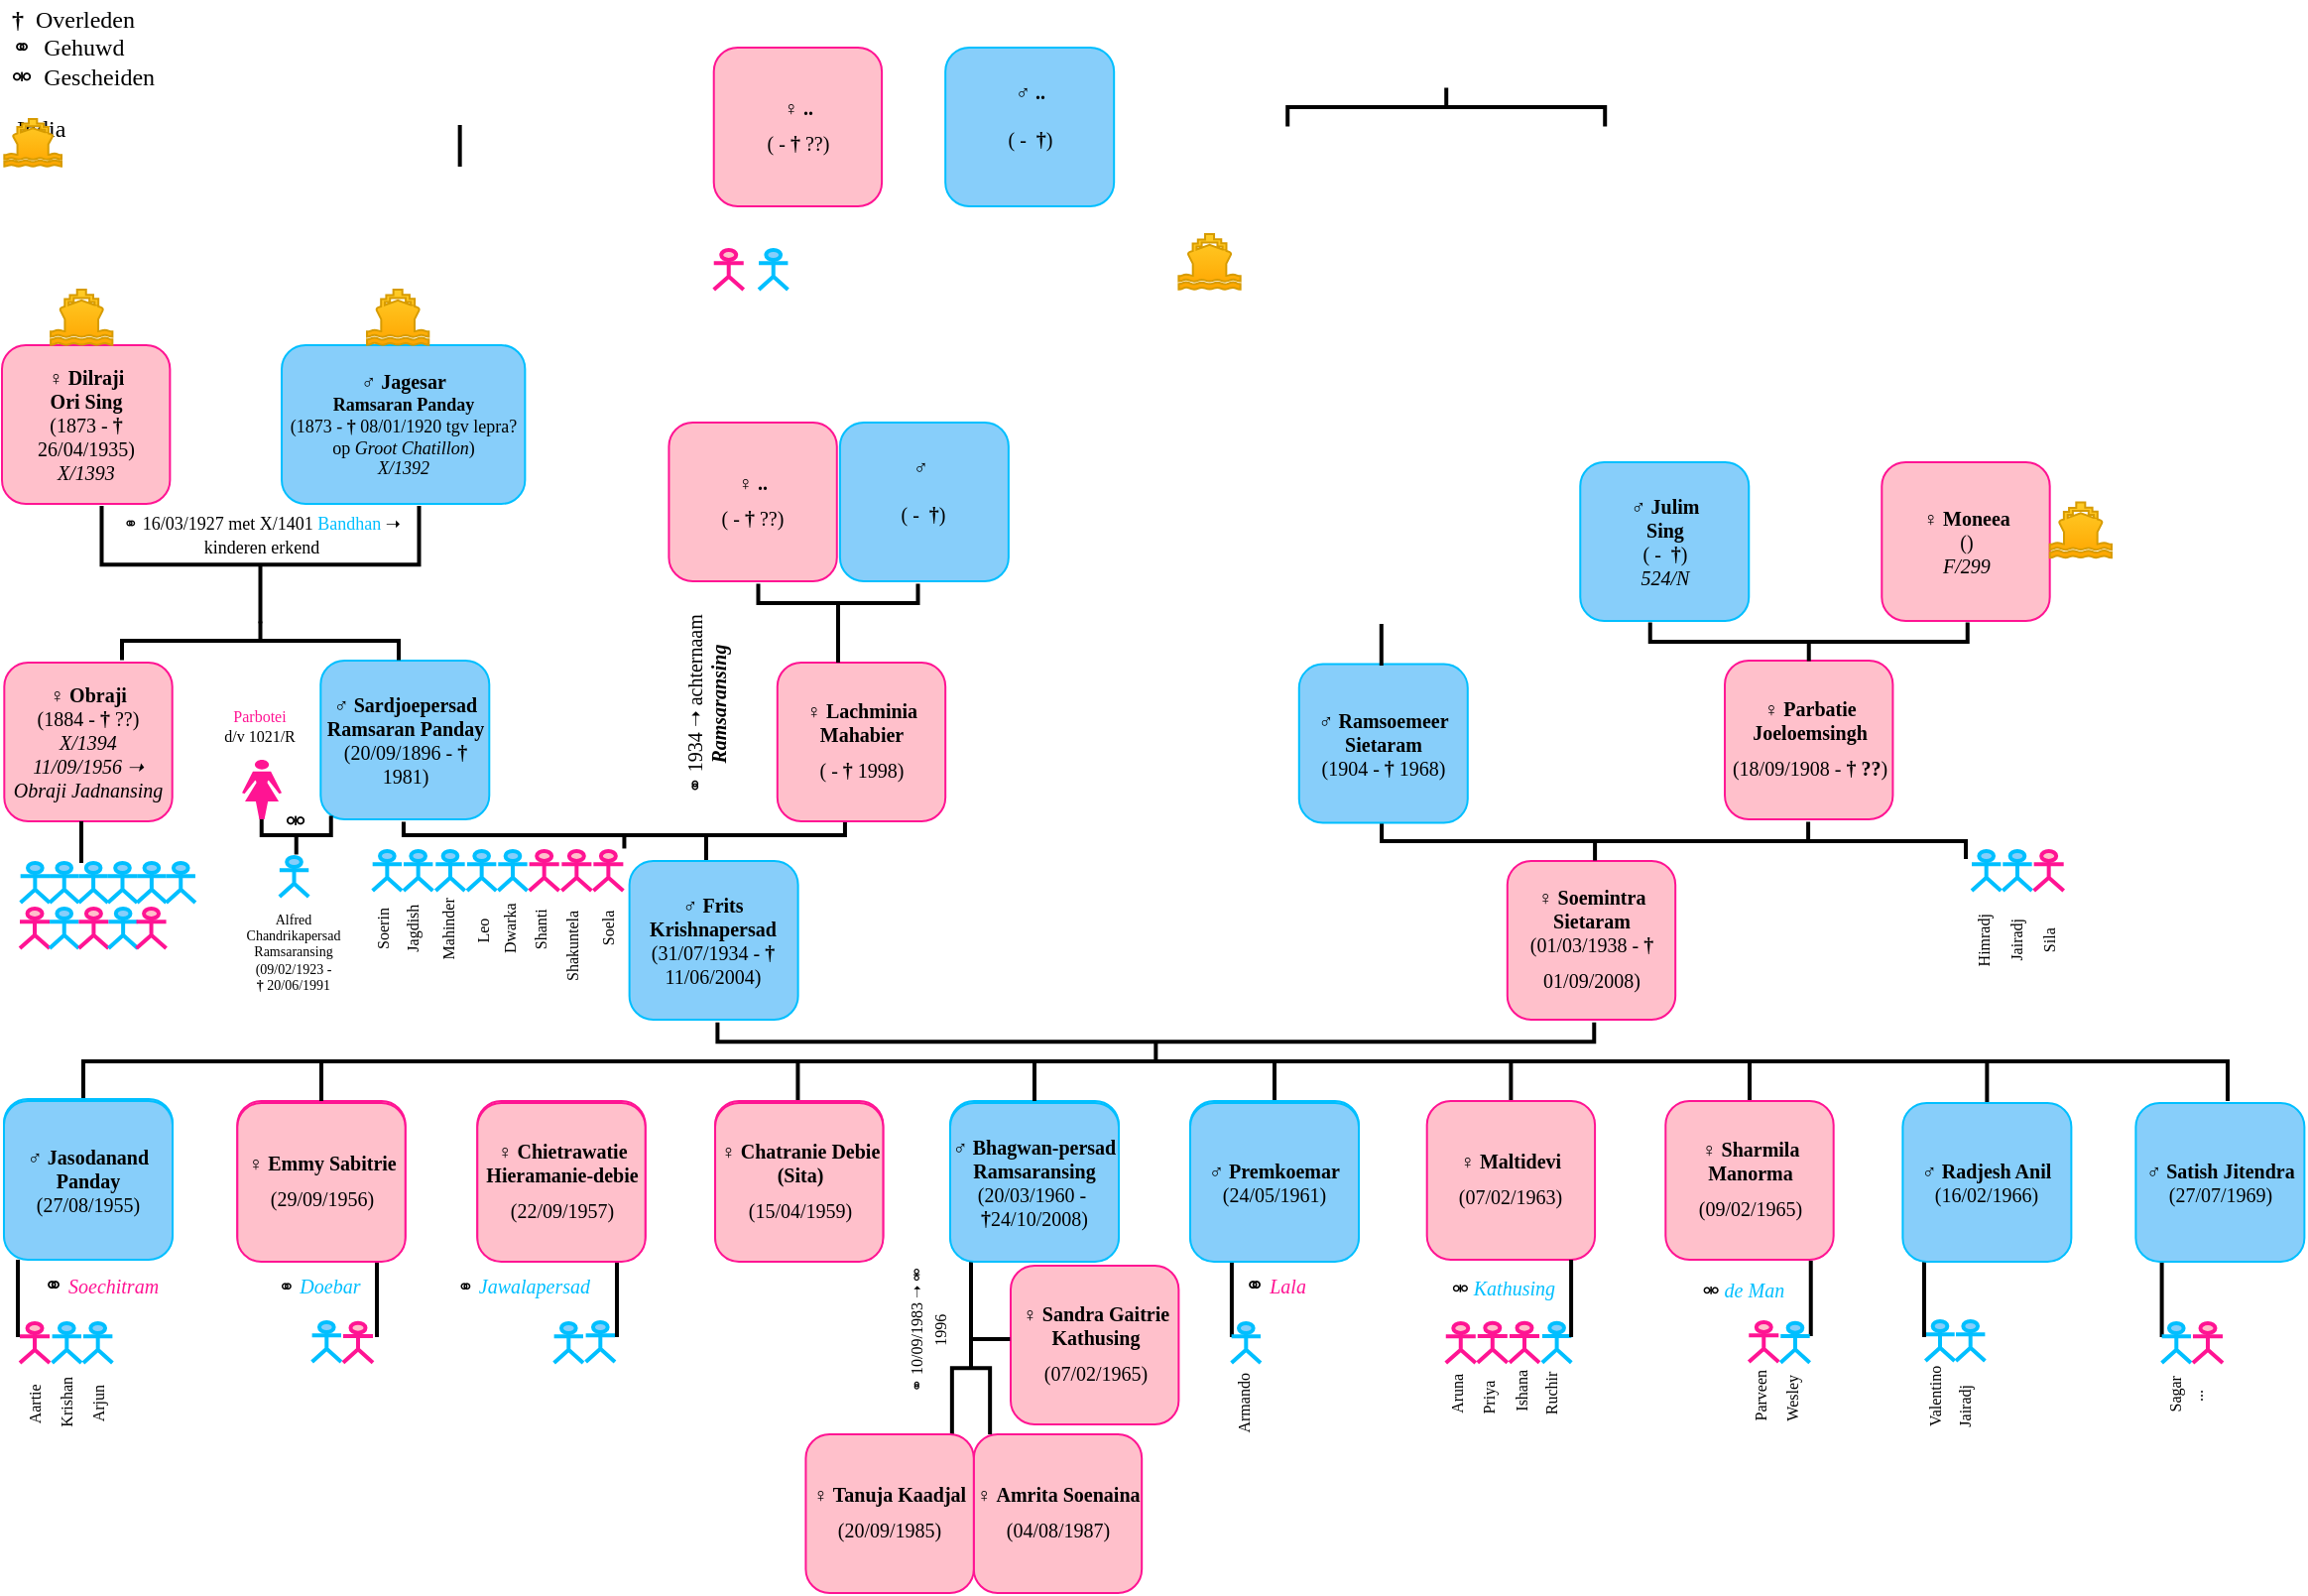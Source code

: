 <mxfile version="20.2.5" type="github">
  <diagram id="rOnu4m4wpNYvQQLBcM4Z" name="Pagina-1">
    <mxGraphModel dx="1237" dy="617" grid="1" gridSize="10" guides="1" tooltips="1" connect="1" arrows="1" fold="1" page="1" pageScale="1" pageWidth="1169" pageHeight="827" math="0" shadow="0">
      <root>
        <mxCell id="0" />
        <mxCell id="1" parent="0" />
        <mxCell id="msFj-xzoxHvCmX-C848p-1" value="&lt;div&gt;&lt;font style=&quot;font-size: 10px;&quot;&gt;♀ &lt;b&gt;Amrita Soenaina&lt;br&gt;&lt;/b&gt;&lt;/font&gt;&lt;/div&gt;&lt;div&gt;&lt;font style=&quot;font-size: 10px;&quot; size=&quot;3&quot;&gt;(04/08/1987)&lt;/font&gt;&lt;font size=&quot;3&quot;&gt;&lt;i&gt;&lt;br&gt;&lt;/i&gt;&lt;/font&gt;&lt;/div&gt;" style="rounded=1;whiteSpace=wrap;html=1;fillColor=#FFC0CB;strokeColor=#FF1493;fillStyle=auto;fontFamily=Verdana;fontSize=10;fontColor=#000000;" parent="1" vertex="1">
          <mxGeometry x="489.9" y="729" width="84.69" height="80" as="geometry" />
        </mxCell>
        <mxCell id="msFj-xzoxHvCmX-C848p-3" value="&lt;div&gt;&lt;font style=&quot;font-size: 10px;&quot;&gt;♀ &lt;b&gt;Sandra Gaitrie Kathusing&lt;br&gt;&lt;/b&gt;&lt;/font&gt;&lt;/div&gt;&lt;div&gt;&lt;font style=&quot;font-size: 10px;&quot; size=&quot;3&quot;&gt;(07/02/1965)&lt;/font&gt;&lt;font size=&quot;3&quot;&gt;&lt;i&gt;&lt;br&gt;&lt;/i&gt;&lt;/font&gt;&lt;/div&gt;" style="rounded=1;whiteSpace=wrap;html=1;fillColor=#FFC0CB;strokeColor=#FF1493;fillStyle=auto;fontFamily=Verdana;fontSize=10;fontColor=#000000;" parent="1" vertex="1">
          <mxGeometry x="508.5" y="644" width="84.69" height="80" as="geometry" />
        </mxCell>
        <mxCell id="msFj-xzoxHvCmX-C848p-4" value="&lt;div&gt;&lt;font style=&quot;font-size: 10px;&quot; face=&quot;Verdana&quot;&gt;♂ &lt;b&gt;Bhagwan-persad Ramsaransing&lt;/b&gt;&lt;br&gt;&lt;/font&gt;&lt;/div&gt;&lt;div&gt;&lt;font style=&quot;font-size: 10px;&quot; face=&quot;Verdana&quot;&gt;(20/03/1960 -&amp;nbsp; &lt;/font&gt;&lt;font style=&quot;font-size: 10px;&quot; face=&quot;Verdana&quot;&gt;&lt;font style=&quot;font-size: 10px;&quot; size=&quot;3&quot;&gt;&lt;b&gt;†&lt;/b&gt;24/10/2008&lt;/font&gt;)&lt;/font&gt;&lt;/div&gt;" style="rounded=1;whiteSpace=wrap;html=1;fillStyle=auto;strokeColor=#00BFFF;fillColor=#87CEFA;gradientColor=none;fontFamily=Verdana;fontSize=10;fontColor=#000000;" parent="1" vertex="1">
          <mxGeometry x="478" y="561" width="85" height="80" as="geometry" />
        </mxCell>
        <UserObject label="&lt;font style=&quot;font-size: 8px;&quot;&gt;&lt;span lang=&quot;EN-US&quot;&gt;⚭ 10/09/1983 &lt;/span&gt;&lt;span lang=&quot;EN-US&quot;&gt;➝ &lt;/span&gt;&lt;span lang=&quot;EN-US&quot;&gt;&lt;span lang=&quot;EN-US&quot;&gt;⚮ 1996&lt;br&gt;&lt;/span&gt;&lt;/span&gt;&lt;/font&gt;" placeholders="1" name="Variable" id="msFj-xzoxHvCmX-C848p-5">
          <mxCell style="text;html=1;strokeColor=none;fillColor=none;align=center;verticalAlign=middle;whiteSpace=wrap;overflow=hidden;fillStyle=auto;fontFamily=Verdana;fontSize=10;opacity=50;fontColor=#000000;rotation=-90;" parent="1" vertex="1">
            <mxGeometry x="426.34" y="659.5" width="79.16" height="33" as="geometry" />
          </mxCell>
        </UserObject>
        <mxCell id="msFj-xzoxHvCmX-C848p-6" value="&lt;div&gt;&lt;font style=&quot;font-size: 10px;&quot;&gt;♀&amp;nbsp; &lt;b&gt;Emmy Sabitrie&lt;br&gt;&lt;/b&gt;&lt;/font&gt;&lt;/div&gt;&lt;div&gt;&lt;font style=&quot;font-size: 10px;&quot; size=&quot;3&quot;&gt;(29/09/1956)&lt;/font&gt;&lt;font size=&quot;3&quot;&gt;&lt;i&gt;&lt;br&gt;&lt;/i&gt;&lt;/font&gt;&lt;/div&gt;" style="rounded=1;whiteSpace=wrap;html=1;fillColor=#FFC0CB;strokeColor=#FF1493;fillStyle=auto;fontFamily=Verdana;fontSize=10;fontColor=#000000;" parent="1" vertex="1">
          <mxGeometry x="118.66" y="561" width="84.69" height="80" as="geometry" />
        </mxCell>
        <mxCell id="msFj-xzoxHvCmX-C848p-9" value="&lt;div style=&quot;font-size: 12px;&quot; align=&quot;left&quot;&gt;&lt;font style=&quot;font-size: 12px;&quot; face=&quot;Verdana&quot;&gt;&lt;b&gt;†&lt;span style=&quot;&quot;&gt; &lt;/span&gt;&lt;/b&gt;&lt;/font&gt;&lt;font style=&quot;font-size: 12px;&quot;&gt;&lt;span style=&quot;&quot;&gt; &lt;/span&gt;&lt;span style=&quot;white-space: pre;&quot;&gt; &lt;/span&gt;Overleden&lt;/font&gt;&lt;/div&gt;&lt;div style=&quot;font-size: 12px;&quot; align=&quot;left&quot;&gt;&lt;font style=&quot;font-size: 12px;&quot;&gt;&lt;span lang=&quot;EN-US&quot;&gt;⚭&lt;span style=&quot;&quot;&gt; &lt;/span&gt;&lt;/span&gt;&lt;span style=&quot;white-space: pre;&quot;&gt; &lt;/span&gt;Gehuwd&lt;/font&gt;&lt;/div&gt;&lt;div style=&quot;font-size: 12px;&quot; align=&quot;left&quot;&gt;&lt;font style=&quot;font-size: 12px;&quot;&gt;&lt;font style=&quot;font-size: 12px;&quot;&gt;&lt;span lang=&quot;EN-US&quot;&gt;&lt;span lang=&quot;EN-US&quot;&gt;⚮ &lt;/span&gt;&lt;/span&gt;&lt;/font&gt;&lt;span style=&quot;white-space: pre;&quot;&gt; &lt;/span&gt;Gescheiden&lt;br&gt;&lt;/font&gt;&lt;/div&gt;&lt;div&gt;&lt;font style=&quot;font-size: 10px;&quot;&gt;&lt;br&gt;&lt;/font&gt;&lt;/div&gt;&lt;div&gt;&lt;font style=&quot;font-size: 10px;&quot;&gt;&lt;span style=&quot;white-space: pre;&quot;&gt;	&lt;font style=&quot;font-size: 12px;&quot;&gt;India&lt;/font&gt;&lt;/span&gt;&lt;/font&gt;&lt;br&gt;&lt;/div&gt;" style="text;html=1;strokeColor=none;fillColor=none;align=left;verticalAlign=middle;whiteSpace=wrap;rounded=0;fillStyle=auto;fontFamily=Verdana;fontSize=8;fontColor=#000000;" parent="1" vertex="1">
          <mxGeometry x="3.01" y="6" width="156.99" height="74" as="geometry" />
        </mxCell>
        <mxCell id="msFj-xzoxHvCmX-C848p-10" value="&lt;div align=&quot;center&quot;&gt;&lt;br&gt;&lt;/div&gt;" style="shape=umlActor;verticalLabelPosition=bottom;verticalAlign=top;html=1;outlineConnect=0;fillStyle=auto;fontFamily=Verdana;fontSize=10;fontColor=#000000;strokeColor=#00BFFF;strokeWidth=2;fillColor=#87CEFA;gradientColor=none;align=center;" parent="1" vertex="1">
          <mxGeometry x="969.66" y="672" width="14.69" height="20" as="geometry" />
        </mxCell>
        <mxCell id="msFj-xzoxHvCmX-C848p-12" value="" style="shape=umlActor;verticalLabelPosition=bottom;verticalAlign=top;html=1;outlineConnect=0;fillStyle=auto;fontFamily=Verdana;fontSize=10;fontColor=#000000;strokeColor=#FF1493;strokeWidth=2;fillColor=#FFC0CB;gradientColor=none;" parent="1" vertex="1">
          <mxGeometry x="880.63" y="672.5" width="15.01" height="20" as="geometry" />
        </mxCell>
        <mxCell id="msFj-xzoxHvCmX-C848p-13" value="" style="strokeWidth=2;html=1;shape=mxgraph.flowchart.annotation_2;align=left;labelPosition=right;pointerEvents=1;fillStyle=auto;fontFamily=Verdana;fontSize=10;fillColor=#87CEFA;gradientColor=none;rotation=-90;" parent="1" vertex="1">
          <mxGeometry x="571.91" y="310.11" width="19.52" height="441.93" as="geometry" />
        </mxCell>
        <mxCell id="msFj-xzoxHvCmX-C848p-14" value="" style="line;strokeWidth=2;direction=south;html=1;fillStyle=auto;fontFamily=Verdana;fontSize=10;fillColor=#87CEFA;gradientColor=none;fontColor=#000000;" parent="1" vertex="1">
          <mxGeometry x="36.0" y="540" width="10" height="21" as="geometry" />
        </mxCell>
        <mxCell id="msFj-xzoxHvCmX-C848p-17" value="" style="line;strokeWidth=2;html=1;fillStyle=auto;fontFamily=Verdana;fontSize=10;fillColor=#87CEFA;gradientColor=none;" parent="1" vertex="1">
          <mxGeometry x="41" y="539" width="1080" height="4" as="geometry" />
        </mxCell>
        <mxCell id="msFj-xzoxHvCmX-C848p-18" value="&lt;div&gt;&lt;font style=&quot;font-size: 10px;&quot; face=&quot;Verdana&quot;&gt;♂ &lt;b&gt;Jasodanand Panday&lt;/b&gt;&lt;br&gt;&lt;/font&gt;&lt;/div&gt;&lt;div&gt;&lt;font style=&quot;font-size: 10px;&quot; face=&quot;Verdana&quot;&gt;(27/08/1955&lt;/font&gt;&lt;font style=&quot;font-size: 10px;&quot; face=&quot;Verdana&quot;&gt;)&lt;/font&gt;&lt;/div&gt;" style="rounded=1;whiteSpace=wrap;html=1;fillStyle=auto;strokeColor=#00BFFF;fillColor=#87CEFA;gradientColor=none;fontFamily=Verdana;fontSize=10;fontColor=#000000;" parent="1" vertex="1">
          <mxGeometry x="1.0" y="560" width="85" height="80" as="geometry" />
        </mxCell>
        <mxCell id="msFj-xzoxHvCmX-C848p-19" value="" style="line;strokeWidth=2;direction=south;html=1;fillStyle=auto;fontFamily=Verdana;fontSize=10;fillColor=#87CEFA;gradientColor=none;fontColor=#000000;" parent="1" vertex="1">
          <mxGeometry x="1117" y="540" width="10" height="21" as="geometry" />
        </mxCell>
        <mxCell id="msFj-xzoxHvCmX-C848p-20" value="" style="line;strokeWidth=2;direction=south;html=1;fillStyle=auto;fontFamily=Verdana;fontSize=10;fillColor=#87CEFA;gradientColor=none;fontColor=#000000;" parent="1" vertex="1">
          <mxGeometry x="156" y="540" width="10" height="21" as="geometry" />
        </mxCell>
        <mxCell id="msFj-xzoxHvCmX-C848p-21" value="" style="line;strokeWidth=2;direction=south;html=1;fillStyle=auto;fontFamily=Verdana;fontSize=10;fillColor=#87CEFA;gradientColor=none;fontColor=#000000;" parent="1" vertex="1">
          <mxGeometry x="275" y="601" width="10" height="21" as="geometry" />
        </mxCell>
        <mxCell id="msFj-xzoxHvCmX-C848p-22" value="&lt;div&gt;&lt;font style=&quot;font-size: 10px;&quot;&gt;♀&amp;nbsp; &lt;b&gt;Chietrawatie Hieramanie-debie&lt;br&gt;&lt;/b&gt;&lt;/font&gt;&lt;/div&gt;&lt;div&gt;&lt;font style=&quot;font-size: 10px;&quot; size=&quot;3&quot;&gt;(22/09/1957)&lt;/font&gt;&lt;font size=&quot;3&quot;&gt;&lt;i&gt;&lt;br&gt;&lt;/i&gt;&lt;/font&gt;&lt;/div&gt;" style="rounded=1;whiteSpace=wrap;html=1;fillColor=#FFC0CB;strokeColor=#FF1493;fillStyle=auto;fontFamily=Verdana;fontSize=10;fontColor=#000000;" parent="1" vertex="1">
          <mxGeometry x="239.65" y="561" width="84.69" height="80" as="geometry" />
        </mxCell>
        <mxCell id="msFj-xzoxHvCmX-C848p-23" value="" style="line;strokeWidth=2;direction=south;html=1;fillStyle=auto;fontFamily=Verdana;fontSize=10;fillColor=#87CEFA;gradientColor=none;fontColor=#000000;" parent="1" vertex="1">
          <mxGeometry x="396.21" y="542" width="10" height="21" as="geometry" />
        </mxCell>
        <mxCell id="msFj-xzoxHvCmX-C848p-24" value="&lt;div&gt;&lt;font style=&quot;font-size: 10px;&quot;&gt;♀&amp;nbsp; &lt;b&gt;Chatranie Debie (Sita)&lt;br&gt;&lt;/b&gt;&lt;/font&gt;&lt;/div&gt;&lt;div&gt;&lt;font style=&quot;font-size: 10px;&quot; size=&quot;3&quot;&gt;(15/04/1959)&lt;/font&gt;&lt;font size=&quot;3&quot;&gt;&lt;i&gt;&lt;br&gt;&lt;/i&gt;&lt;/font&gt;&lt;/div&gt;" style="rounded=1;whiteSpace=wrap;html=1;fillColor=#FFC0CB;strokeColor=#FF1493;fillStyle=auto;fontFamily=Verdana;fontSize=10;fontColor=#000000;" parent="1" vertex="1">
          <mxGeometry x="359.52" y="561" width="84.69" height="80" as="geometry" />
        </mxCell>
        <mxCell id="msFj-xzoxHvCmX-C848p-25" value="" style="line;strokeWidth=2;direction=south;html=1;fillStyle=auto;fontFamily=Verdana;fontSize=10;fillColor=#87CEFA;gradientColor=none;fontColor=#000000;" parent="1" vertex="1">
          <mxGeometry x="515.5" y="540" width="10" height="21" as="geometry" />
        </mxCell>
        <mxCell id="msFj-xzoxHvCmX-C848p-26" value="" style="line;strokeWidth=2;direction=south;html=1;fillStyle=auto;fontFamily=Verdana;fontSize=10;fillColor=#87CEFA;gradientColor=none;fontColor=#000000;" parent="1" vertex="1">
          <mxGeometry x="636.5" y="542" width="10" height="21" as="geometry" />
        </mxCell>
        <mxCell id="msFj-xzoxHvCmX-C848p-27" value="&lt;div&gt;&lt;font style=&quot;font-size: 10px;&quot; face=&quot;Verdana&quot;&gt;♂ &lt;b&gt;Premkoemar&lt;/b&gt;&lt;br&gt;&lt;/font&gt;&lt;/div&gt;&lt;div&gt;&lt;font style=&quot;font-size: 10px;&quot; face=&quot;Verdana&quot;&gt;(24/05/1961&lt;/font&gt;&lt;font style=&quot;font-size: 10px;&quot; face=&quot;Verdana&quot;&gt;)&lt;/font&gt;&lt;/div&gt;" style="rounded=1;whiteSpace=wrap;html=1;fillStyle=auto;strokeColor=#00BFFF;fillColor=#87CEFA;gradientColor=none;fontFamily=Verdana;fontSize=10;fontColor=#000000;" parent="1" vertex="1">
          <mxGeometry x="599" y="561" width="85" height="80" as="geometry" />
        </mxCell>
        <mxCell id="msFj-xzoxHvCmX-C848p-28" value="" style="line;strokeWidth=2;direction=south;html=1;fillStyle=auto;fontFamily=Verdana;fontSize=10;fillColor=#87CEFA;gradientColor=none;fontColor=#000000;" parent="1" vertex="1">
          <mxGeometry x="755.69" y="541" width="10" height="21" as="geometry" />
        </mxCell>
        <mxCell id="msFj-xzoxHvCmX-C848p-30" value="&lt;div&gt;&lt;font style=&quot;font-size: 10px;&quot;&gt;♀ &lt;b&gt;Maltidevi&lt;br&gt;&lt;/b&gt;&lt;/font&gt;&lt;/div&gt;&lt;div&gt;&lt;font style=&quot;font-size: 10px;&quot; size=&quot;3&quot;&gt;(07/02/1963)&lt;/font&gt;&lt;font size=&quot;3&quot;&gt;&lt;i&gt;&lt;br&gt;&lt;/i&gt;&lt;/font&gt;&lt;/div&gt;" style="rounded=1;whiteSpace=wrap;html=1;fillColor=#FFC0CB;strokeColor=#FF1493;fillStyle=auto;fontFamily=Verdana;fontSize=10;fontColor=#000000;" parent="1" vertex="1">
          <mxGeometry x="718.35" y="561" width="84.69" height="80" as="geometry" />
        </mxCell>
        <mxCell id="msFj-xzoxHvCmX-C848p-32" value="" style="line;strokeWidth=2;direction=south;html=1;fillStyle=auto;fontFamily=Verdana;fontSize=10;fillColor=#87CEFA;gradientColor=none;fontColor=#000000;" parent="1" vertex="1">
          <mxGeometry x="876" y="540" width="10" height="21" as="geometry" />
        </mxCell>
        <mxCell id="msFj-xzoxHvCmX-C848p-34" value="" style="line;strokeWidth=2;direction=south;html=1;fillStyle=auto;fontFamily=Verdana;fontSize=10;fillColor=#87CEFA;gradientColor=none;fontColor=#000000;" parent="1" vertex="1">
          <mxGeometry x="995.69" y="541" width="10" height="21" as="geometry" />
        </mxCell>
        <mxCell id="msFj-xzoxHvCmX-C848p-35" value="" style="line;strokeWidth=2;direction=south;html=1;fillStyle=auto;fontFamily=Verdana;fontSize=10;fillColor=#87CEFA;gradientColor=none;fontColor=#000000;" parent="1" vertex="1">
          <mxGeometry x="1083.8" y="641" width="10" height="39" as="geometry" />
        </mxCell>
        <mxCell id="msFj-xzoxHvCmX-C848p-36" value="&lt;div align=&quot;center&quot;&gt;&lt;br&gt;&lt;/div&gt;" style="shape=umlActor;verticalLabelPosition=bottom;verticalAlign=top;html=1;outlineConnect=0;fillStyle=auto;fontFamily=Verdana;fontSize=10;fontColor=#000000;strokeColor=#00BFFF;strokeWidth=2;fillColor=#87CEFA;gradientColor=none;align=center;" parent="1" vertex="1">
          <mxGeometry x="1088.8" y="673" width="14.69" height="20" as="geometry" />
        </mxCell>
        <mxCell id="msFj-xzoxHvCmX-C848p-37" value="" style="shape=umlActor;verticalLabelPosition=bottom;verticalAlign=top;html=1;outlineConnect=0;fillStyle=auto;fontFamily=Verdana;fontSize=10;fontColor=#000000;strokeColor=#FF1493;strokeWidth=2;fillColor=#FFC0CB;gradientColor=none;" parent="1" vertex="1">
          <mxGeometry x="1104.49" y="673" width="15.01" height="20" as="geometry" />
        </mxCell>
        <mxCell id="msFj-xzoxHvCmX-C848p-39" value="" style="shape=umlActor;verticalLabelPosition=bottom;verticalAlign=top;html=1;outlineConnect=0;fillStyle=auto;fontFamily=Verdana;fontSize=10;fontColor=#000000;strokeColor=#FF1493;strokeWidth=2;fillColor=#FFC0CB;gradientColor=none;" parent="1" vertex="1">
          <mxGeometry x="743.89" y="672.85" width="15.01" height="20" as="geometry" />
        </mxCell>
        <mxCell id="msFj-xzoxHvCmX-C848p-40" value="" style="shape=umlActor;verticalLabelPosition=bottom;verticalAlign=top;html=1;outlineConnect=0;fillStyle=auto;fontFamily=Verdana;fontSize=10;fontColor=#000000;strokeColor=#FF1493;strokeWidth=2;fillColor=#FFC0CB;gradientColor=none;" parent="1" vertex="1">
          <mxGeometry x="727.88" y="673" width="15.01" height="20" as="geometry" />
        </mxCell>
        <mxCell id="msFj-xzoxHvCmX-C848p-41" value="" style="shape=umlActor;verticalLabelPosition=bottom;verticalAlign=top;html=1;outlineConnect=0;fillStyle=auto;fontFamily=Verdana;fontSize=10;fontColor=#000000;strokeColor=#FF1493;strokeWidth=2;fillColor=#FFC0CB;gradientColor=none;" parent="1" vertex="1">
          <mxGeometry x="760" y="672.85" width="15.01" height="20" as="geometry" />
        </mxCell>
        <mxCell id="msFj-xzoxHvCmX-C848p-42" value="&lt;div align=&quot;center&quot;&gt;&lt;br&gt;&lt;/div&gt;" style="shape=umlActor;verticalLabelPosition=bottom;verticalAlign=top;html=1;outlineConnect=0;fillStyle=auto;fontFamily=Verdana;fontSize=10;fontColor=#000000;strokeColor=#00BFFF;strokeWidth=2;fillColor=#87CEFA;gradientColor=none;align=center;" parent="1" vertex="1">
          <mxGeometry x="776.46" y="672.85" width="14.69" height="20" as="geometry" />
        </mxCell>
        <mxCell id="msFj-xzoxHvCmX-C848p-43" value="Priya" style="text;html=1;strokeColor=none;fillColor=none;align=center;verticalAlign=middle;whiteSpace=wrap;rounded=0;fillStyle=auto;fontFamily=Verdana;fontSize=8;fontColor=#000000;rotation=-90;" parent="1" vertex="1">
          <mxGeometry x="729.31" y="701" width="40" height="18" as="geometry" />
        </mxCell>
        <mxCell id="msFj-xzoxHvCmX-C848p-44" value="Ishana" style="text;html=1;strokeColor=none;fillColor=none;align=center;verticalAlign=middle;whiteSpace=wrap;rounded=0;fillStyle=auto;fontFamily=Verdana;fontSize=8;fontColor=#000000;rotation=-90;" parent="1" vertex="1">
          <mxGeometry x="745.89" y="698" width="40" height="18" as="geometry" />
        </mxCell>
        <mxCell id="msFj-xzoxHvCmX-C848p-45" value="Ruchir" style="text;html=1;strokeColor=none;fillColor=none;align=center;verticalAlign=middle;whiteSpace=wrap;rounded=0;fillStyle=auto;fontFamily=Verdana;fontSize=8;fontColor=#000000;rotation=-90;" parent="1" vertex="1">
          <mxGeometry x="761.21" y="699" width="40" height="18" as="geometry" />
        </mxCell>
        <mxCell id="msFj-xzoxHvCmX-C848p-46" value="Aruna" style="text;html=1;strokeColor=none;fillColor=none;align=center;verticalAlign=middle;whiteSpace=wrap;rounded=0;fillStyle=auto;fontFamily=Verdana;fontSize=8;fontColor=#000000;rotation=-90;" parent="1" vertex="1">
          <mxGeometry x="713.38" y="699" width="40" height="18" as="geometry" />
        </mxCell>
        <mxCell id="msFj-xzoxHvCmX-C848p-47" value="Sagar" style="text;html=1;strokeColor=none;fillColor=none;align=center;verticalAlign=middle;whiteSpace=wrap;rounded=0;fillStyle=auto;fontFamily=Verdana;fontSize=8;fontColor=#000000;rotation=-90;" parent="1" vertex="1">
          <mxGeometry x="1075.15" y="699.5" width="40" height="18" as="geometry" />
        </mxCell>
        <mxCell id="msFj-xzoxHvCmX-C848p-49" value="..." style="text;html=1;strokeColor=none;fillColor=none;align=center;verticalAlign=middle;whiteSpace=wrap;rounded=0;fillStyle=auto;fontFamily=Verdana;fontSize=8;fontColor=#000000;rotation=-90;" parent="1" vertex="1">
          <mxGeometry x="1085.99" y="700.5" width="40" height="18" as="geometry" />
        </mxCell>
        <mxCell id="msFj-xzoxHvCmX-C848p-58" value="&lt;div&gt;&lt;font style=&quot;font-size: 10px;&quot;&gt;♀ &lt;b&gt;Soemintra&lt;/b&gt;&lt;/font&gt;&lt;/div&gt;&lt;div&gt;&lt;font style=&quot;font-size: 10px;&quot;&gt;&lt;b&gt;Sietaram&lt;br&gt;&lt;/b&gt;&lt;/font&gt;&lt;/div&gt;&lt;div&gt;&lt;font style=&quot;font-size: 10px;&quot; size=&quot;3&quot;&gt;(01/03/1938 - &lt;/font&gt;&lt;font style=&quot;font-size: 10px;&quot; size=&quot;3&quot;&gt;&lt;font style=&quot;font-size: 10px;&quot; face=&quot;Verdana&quot;&gt;&lt;font style=&quot;font-size: 10px;&quot; size=&quot;3&quot;&gt;&lt;b&gt;† &lt;/b&gt;&lt;/font&gt;&lt;/font&gt;&lt;/font&gt;&lt;font style=&quot;font-size: 10px;&quot; size=&quot;3&quot;&gt;01/09/2008)&lt;/font&gt;&lt;font size=&quot;3&quot;&gt;&lt;i&gt;&lt;br&gt;&lt;/i&gt;&lt;/font&gt;&lt;/div&gt;" style="rounded=1;whiteSpace=wrap;html=1;fillColor=#FFC0CB;strokeColor=#FF1493;fillStyle=auto;fontFamily=Verdana;fontSize=10;fontColor=#000000;" parent="1" vertex="1">
          <mxGeometry x="758.9" y="440" width="84.69" height="80" as="geometry" />
        </mxCell>
        <mxCell id="msFj-xzoxHvCmX-C848p-62" value="" style="line;strokeWidth=2;direction=south;html=1;fillStyle=auto;fontFamily=Verdana;fontSize=10;fillColor=#87CEFA;gradientColor=none;fontColor=#000000;" parent="1" vertex="1">
          <mxGeometry x="483.5" y="641" width="10" height="39" as="geometry" />
        </mxCell>
        <mxCell id="msFj-xzoxHvCmX-C848p-63" value="" style="line;strokeWidth=2;direction=south;html=1;fillStyle=auto;fontFamily=Verdana;fontSize=10;fillColor=#87CEFA;gradientColor=none;fontColor=#000000;rotation=90;" parent="1" vertex="1">
          <mxGeometry x="493.44" y="671.25" width="10" height="19.5" as="geometry" />
        </mxCell>
        <mxCell id="msFj-xzoxHvCmX-C848p-66" value="" style="strokeWidth=2;html=1;shape=mxgraph.flowchart.annotation_2;align=left;labelPosition=right;pointerEvents=1;fillStyle=auto;fontFamily=Verdana;fontSize=10;fillColor=#87CEFA;gradientColor=none;rotation=90;" parent="1" vertex="1">
          <mxGeometry x="455.02" y="686" width="66.96" height="19.15" as="geometry" />
        </mxCell>
        <mxCell id="msFj-xzoxHvCmX-C848p-67" value="" style="line;strokeWidth=2;direction=south;html=1;fillStyle=auto;fontFamily=Verdana;fontSize=10;fillColor=#87CEFA;gradientColor=none;fontColor=#000000;" parent="1" vertex="1">
          <mxGeometry x="786.04" y="641" width="10" height="39" as="geometry" />
        </mxCell>
        <mxCell id="msFj-xzoxHvCmX-C848p-68" value="" style="line;strokeWidth=2;direction=south;html=1;fillStyle=auto;fontFamily=Verdana;fontSize=10;fillColor=#87CEFA;gradientColor=none;fontColor=#000000;" parent="1" vertex="1">
          <mxGeometry x="964" y="642" width="10" height="38" as="geometry" />
        </mxCell>
        <mxCell id="msFj-xzoxHvCmX-C848p-69" value="&lt;div align=&quot;center&quot;&gt;&lt;br&gt;&lt;/div&gt;" style="shape=umlActor;verticalLabelPosition=bottom;verticalAlign=top;html=1;outlineConnect=0;fillStyle=auto;fontFamily=Verdana;fontSize=10;fontColor=#000000;strokeColor=#00BFFF;strokeWidth=2;fillColor=#87CEFA;gradientColor=none;align=center;" parent="1" vertex="1">
          <mxGeometry x="985" y="672" width="14.69" height="20" as="geometry" />
        </mxCell>
        <UserObject label="&lt;font color=&quot;#000000&quot;&gt;&lt;span lang=&quot;EN-US&quot;&gt;&lt;span lang=&quot;EN-US&quot;&gt;⚮&lt;/span&gt;&lt;/span&gt;&lt;span lang=&quot;EN-US&quot;&gt;&lt;/span&gt;&lt;/font&gt; &lt;i&gt;&lt;font color=&quot;#00BFFF&quot;&gt;Kathusing&lt;/font&gt;&lt;/i&gt;" placeholders="1" name="Variable" id="msFj-xzoxHvCmX-C848p-72">
          <mxCell style="text;html=1;strokeColor=none;fillColor=none;align=center;verticalAlign=middle;whiteSpace=wrap;overflow=hidden;fillStyle=auto;fontFamily=Verdana;fontSize=10;opacity=50;fontColor=#FF1493;" parent="1" vertex="1">
            <mxGeometry x="724.29" y="641" width="66.21" height="28" as="geometry" />
          </mxCell>
        </UserObject>
        <mxCell id="msFj-xzoxHvCmX-C848p-73" value="" style="line;strokeWidth=2;direction=south;html=1;fillStyle=auto;fontFamily=Verdana;fontSize=10;fillColor=#87CEFA;gradientColor=none;fontColor=#000000;" parent="1" vertex="1">
          <mxGeometry x="906.87" y="641.5" width="10" height="38" as="geometry" />
        </mxCell>
        <UserObject label="&lt;font color=&quot;#000000&quot;&gt;&lt;span lang=&quot;EN-US&quot;&gt;&lt;span lang=&quot;EN-US&quot;&gt;⚮&lt;/span&gt;&lt;/span&gt;&lt;span lang=&quot;EN-US&quot;&gt;&lt;/span&gt;&lt;/font&gt; &lt;i&gt;&lt;font color=&quot;#00BFFF&quot;&gt;de Man&lt;br&gt;&lt;/font&gt;&lt;/i&gt;" placeholders="1" name="Variable" id="msFj-xzoxHvCmX-C848p-74">
          <mxCell style="text;html=1;strokeColor=none;fillColor=none;align=center;verticalAlign=middle;whiteSpace=wrap;overflow=hidden;fillStyle=auto;fontFamily=Verdana;fontSize=10;opacity=50;fontColor=#FF1493;" parent="1" vertex="1">
            <mxGeometry x="845.12" y="641.5" width="66.21" height="28" as="geometry" />
          </mxCell>
        </UserObject>
        <mxCell id="msFj-xzoxHvCmX-C848p-75" value="&lt;div align=&quot;center&quot;&gt;&lt;br&gt;&lt;/div&gt;" style="shape=umlActor;verticalLabelPosition=bottom;verticalAlign=top;html=1;outlineConnect=0;fillStyle=auto;fontFamily=Verdana;fontSize=10;fontColor=#000000;strokeColor=#00BFFF;strokeWidth=2;fillColor=#87CEFA;gradientColor=none;align=center;" parent="1" vertex="1">
          <mxGeometry x="896.64" y="672.85" width="14.69" height="20" as="geometry" />
        </mxCell>
        <mxCell id="msFj-xzoxHvCmX-C848p-78" value="Valentino" style="text;html=1;strokeColor=none;fillColor=none;align=center;verticalAlign=middle;whiteSpace=wrap;rounded=0;fillStyle=auto;fontFamily=Verdana;fontSize=8;fontColor=#000000;rotation=-90;" parent="1" vertex="1">
          <mxGeometry x="954.69" y="701" width="40" height="18" as="geometry" />
        </mxCell>
        <mxCell id="msFj-xzoxHvCmX-C848p-79" value="Jairadj" style="text;html=1;strokeColor=none;fillColor=none;align=center;verticalAlign=middle;whiteSpace=wrap;rounded=0;fillStyle=auto;fontFamily=Verdana;fontSize=8;fontColor=#000000;rotation=-90;" parent="1" vertex="1">
          <mxGeometry x="969.66" y="706" width="40" height="18" as="geometry" />
        </mxCell>
        <mxCell id="msFj-xzoxHvCmX-C848p-80" value="Parveen" style="text;html=1;strokeColor=none;fillColor=none;align=center;verticalAlign=middle;whiteSpace=wrap;rounded=0;fillStyle=auto;fontFamily=Verdana;fontSize=8;fontColor=#000000;rotation=-90;" parent="1" vertex="1">
          <mxGeometry x="865.87" y="700.5" width="40" height="18" as="geometry" />
        </mxCell>
        <mxCell id="msFj-xzoxHvCmX-C848p-81" value="Wesley" style="text;html=1;strokeColor=none;fillColor=none;align=center;verticalAlign=middle;whiteSpace=wrap;rounded=0;fillStyle=auto;fontFamily=Verdana;fontSize=8;fontColor=#000000;rotation=-90;" parent="1" vertex="1">
          <mxGeometry x="882.63" y="702" width="40" height="18" as="geometry" />
        </mxCell>
        <mxCell id="msFj-xzoxHvCmX-C848p-82" value="" style="line;strokeWidth=2;direction=south;html=1;fillStyle=auto;fontFamily=Verdana;fontSize=10;fillColor=#87CEFA;gradientColor=none;fontColor=#000000;" parent="1" vertex="1">
          <mxGeometry x="614.96" y="641" width="10" height="39" as="geometry" />
        </mxCell>
        <UserObject label="&lt;span lang=&quot;EN-US&quot;&gt;&lt;font style=&quot;font-size: 12px;&quot;&gt;&lt;span lang=&quot;EN-US&quot;&gt;⚭&lt;span style=&quot;&quot;&gt;&lt;/span&gt;&lt;/span&gt;&lt;/font&gt; &lt;font color=&quot;#FF1493&quot;&gt;&lt;i&gt;Lala&lt;/i&gt;&lt;/font&gt;&lt;/span&gt;" placeholders="1" name="Variable" id="msFj-xzoxHvCmX-C848p-83">
          <mxCell style="text;html=1;strokeColor=none;fillColor=none;align=center;verticalAlign=middle;whiteSpace=wrap;overflow=hidden;fillStyle=auto;fontFamily=Verdana;fontSize=10;opacity=50;fontColor=#000000;" parent="1" vertex="1">
            <mxGeometry x="591.5" y="640" width="100" height="28" as="geometry" />
          </mxCell>
        </UserObject>
        <mxCell id="msFj-xzoxHvCmX-C848p-84" value="&lt;div align=&quot;center&quot;&gt;&lt;br&gt;&lt;/div&gt;" style="shape=umlActor;verticalLabelPosition=bottom;verticalAlign=top;html=1;outlineConnect=0;fillStyle=auto;fontFamily=Verdana;fontSize=10;fontColor=#000000;strokeColor=#00BFFF;strokeWidth=2;fillColor=#87CEFA;gradientColor=none;align=center;" parent="1" vertex="1">
          <mxGeometry x="619.81" y="673" width="14.69" height="20" as="geometry" />
        </mxCell>
        <mxCell id="msFj-xzoxHvCmX-C848p-85" value="Armando" style="text;html=1;strokeColor=none;fillColor=none;align=center;verticalAlign=middle;whiteSpace=wrap;rounded=0;fillStyle=auto;fontFamily=Verdana;fontSize=8;fontColor=#000000;rotation=-90;" parent="1" vertex="1">
          <mxGeometry x="606.15" y="704" width="40" height="18" as="geometry" />
        </mxCell>
        <UserObject label="&lt;span lang=&quot;EN-US&quot;&gt;⚭ &lt;font color=&quot;#00BFFF&quot;&gt;&lt;i&gt;Jawalapersad&lt;/i&gt;&lt;/font&gt;&lt;/span&gt;&lt;span lang=&quot;EN-US&quot;&gt;&lt;br&gt;&lt;/span&gt;" placeholders="1" name="Variable" id="msFj-xzoxHvCmX-C848p-86">
          <mxCell style="text;html=1;strokeColor=none;fillColor=none;align=center;verticalAlign=middle;whiteSpace=wrap;overflow=hidden;fillStyle=auto;fontFamily=Verdana;fontSize=10;opacity=50;fontColor=#000000;" parent="1" vertex="1">
            <mxGeometry x="213.32" y="644.85" width="99.68" height="18.3" as="geometry" />
          </mxCell>
        </UserObject>
        <mxCell id="msFj-xzoxHvCmX-C848p-87" value="" style="line;strokeWidth=2;direction=south;html=1;fillStyle=auto;fontFamily=Verdana;fontSize=10;fillColor=#87CEFA;gradientColor=none;fontColor=#000000;" parent="1" vertex="1">
          <mxGeometry x="305.0" y="641" width="10" height="39" as="geometry" />
        </mxCell>
        <mxCell id="msFj-xzoxHvCmX-C848p-89" value="" style="line;strokeWidth=2;direction=south;html=1;fillStyle=auto;fontFamily=Verdana;fontSize=10;fillColor=#87CEFA;gradientColor=none;fontColor=#000000;" parent="1" vertex="1">
          <mxGeometry x="184.0" y="641" width="10" height="39" as="geometry" />
        </mxCell>
        <mxCell id="msFj-xzoxHvCmX-C848p-90" value="" style="line;strokeWidth=2;direction=south;html=1;fillStyle=auto;fontFamily=Verdana;fontSize=10;fillColor=#87CEFA;gradientColor=none;fontColor=#000000;" parent="1" vertex="1">
          <mxGeometry x="3.01" y="641" width="10" height="39" as="geometry" />
        </mxCell>
        <mxCell id="msFj-xzoxHvCmX-C848p-91" value="&lt;div&gt;&lt;font style=&quot;font-size: 10px;&quot;&gt;♀ &lt;b&gt;Tanuja Kaadjal&lt;br&gt;&lt;/b&gt;&lt;/font&gt;&lt;/div&gt;&lt;div&gt;&lt;font style=&quot;font-size: 10px;&quot; size=&quot;3&quot;&gt;(20/09/1985)&lt;/font&gt;&lt;font size=&quot;3&quot;&gt;&lt;i&gt;&lt;br&gt;&lt;/i&gt;&lt;/font&gt;&lt;/div&gt;" style="rounded=1;whiteSpace=wrap;html=1;fillColor=#FFC0CB;strokeColor=#FF1493;fillStyle=auto;fontFamily=Verdana;fontSize=10;fontColor=#000000;" parent="1" vertex="1">
          <mxGeometry x="405.21" y="729" width="84.69" height="80" as="geometry" />
        </mxCell>
        <mxCell id="msFj-xzoxHvCmX-C848p-8" value="&lt;div&gt;&lt;font style=&quot;font-size: 10px;&quot; face=&quot;Verdana&quot;&gt;♂ &lt;b&gt;Satish Jitendra&lt;/b&gt;&lt;br&gt;&lt;/font&gt;&lt;/div&gt;&lt;div&gt;&lt;font style=&quot;font-size: 10px;&quot; face=&quot;Verdana&quot;&gt;(27/07/1969&lt;/font&gt;&lt;font style=&quot;font-size: 10px;&quot; face=&quot;Verdana&quot;&gt;)&lt;/font&gt;&lt;/div&gt;" style="rounded=1;whiteSpace=wrap;html=1;fillStyle=auto;strokeColor=#00BFFF;fillColor=#87CEFA;gradientColor=none;fontFamily=Verdana;fontSize=10;fontColor=#000000;" parent="1" vertex="1">
          <mxGeometry x="1075.69" y="562" width="85" height="80" as="geometry" />
        </mxCell>
        <mxCell id="msFj-xzoxHvCmX-C848p-31" value="&lt;div&gt;&lt;font style=&quot;font-size: 10px;&quot;&gt;♀ &lt;b&gt;Sharmila Manorma&lt;br&gt;&lt;/b&gt;&lt;/font&gt;&lt;/div&gt;&lt;div&gt;&lt;font style=&quot;font-size: 10px;&quot; size=&quot;3&quot;&gt;(09/02/1965)&lt;/font&gt;&lt;font size=&quot;3&quot;&gt;&lt;i&gt;&lt;br&gt;&lt;/i&gt;&lt;/font&gt;&lt;/div&gt;" style="rounded=1;whiteSpace=wrap;html=1;fillColor=#FFC0CB;strokeColor=#FF1493;fillStyle=auto;fontFamily=Verdana;fontSize=10;fontColor=#000000;" parent="1" vertex="1">
          <mxGeometry x="838.65" y="561" width="84.69" height="80" as="geometry" />
        </mxCell>
        <mxCell id="msFj-xzoxHvCmX-C848p-33" value="&lt;div&gt;&lt;font style=&quot;font-size: 10px;&quot; face=&quot;Verdana&quot;&gt;♂ &lt;b&gt;Radjesh Anil&lt;/b&gt; &lt;br&gt;&lt;/font&gt;&lt;/div&gt;&lt;div&gt;&lt;font style=&quot;font-size: 10px;&quot; face=&quot;Verdana&quot;&gt;(16/02/1966&lt;/font&gt;&lt;font style=&quot;font-size: 10px;&quot; face=&quot;Verdana&quot;&gt;)&lt;/font&gt;&lt;/div&gt;" style="rounded=1;whiteSpace=wrap;html=1;fillStyle=auto;strokeColor=#00BFFF;fillColor=#87CEFA;gradientColor=none;fontFamily=Verdana;fontSize=10;fontColor=#000000;" parent="1" vertex="1">
          <mxGeometry x="958.19" y="562" width="85" height="80" as="geometry" />
        </mxCell>
        <mxCell id="msFj-xzoxHvCmX-C848p-92" value="&lt;div&gt;&lt;font style=&quot;font-size: 10px;&quot; face=&quot;Verdana&quot;&gt;♂ &lt;b&gt;Jasodanand Panday&lt;/b&gt;&lt;br&gt;&lt;/font&gt;&lt;/div&gt;&lt;div&gt;&lt;font style=&quot;font-size: 10px;&quot; face=&quot;Verdana&quot;&gt;(27/08/1955&lt;/font&gt;&lt;font style=&quot;font-size: 10px;&quot; face=&quot;Verdana&quot;&gt;)&lt;/font&gt;&lt;/div&gt;" style="rounded=1;whiteSpace=wrap;html=1;fillStyle=auto;strokeColor=#00BFFF;fillColor=#87CEFA;gradientColor=none;fontFamily=Verdana;fontSize=10;fontColor=#000000;" parent="1" vertex="1">
          <mxGeometry x="1.0" y="561" width="85" height="80" as="geometry" />
        </mxCell>
        <mxCell id="msFj-xzoxHvCmX-C848p-93" value="&lt;div&gt;&lt;font style=&quot;font-size: 10px;&quot;&gt;♀ &lt;b&gt;Emmy Sabitrie&lt;br&gt;&lt;/b&gt;&lt;/font&gt;&lt;/div&gt;&lt;div&gt;&lt;font style=&quot;font-size: 10px;&quot; size=&quot;3&quot;&gt;(29/09/1956)&lt;/font&gt;&lt;font size=&quot;3&quot;&gt;&lt;i&gt;&lt;br&gt;&lt;/i&gt;&lt;/font&gt;&lt;/div&gt;" style="rounded=1;whiteSpace=wrap;html=1;fillColor=#FFC0CB;strokeColor=#FF1493;fillStyle=auto;fontFamily=Verdana;fontSize=10;fontColor=#000000;" parent="1" vertex="1">
          <mxGeometry x="118.66" y="562" width="84.69" height="80" as="geometry" />
        </mxCell>
        <mxCell id="msFj-xzoxHvCmX-C848p-94" value="&lt;div&gt;&lt;font style=&quot;font-size: 10px;&quot;&gt;♀ &lt;b&gt;Chietrawatie Hieramanie-debie&lt;br&gt;&lt;/b&gt;&lt;/font&gt;&lt;/div&gt;&lt;div&gt;&lt;font style=&quot;font-size: 10px;&quot; size=&quot;3&quot;&gt;(22/09/1957)&lt;/font&gt;&lt;font size=&quot;3&quot;&gt;&lt;i&gt;&lt;br&gt;&lt;/i&gt;&lt;/font&gt;&lt;/div&gt;" style="rounded=1;whiteSpace=wrap;html=1;fillColor=#FFC0CB;strokeColor=#FF1493;fillStyle=auto;fontFamily=Verdana;fontSize=10;fontColor=#000000;" parent="1" vertex="1">
          <mxGeometry x="239.65" y="562" width="84.69" height="80" as="geometry" />
        </mxCell>
        <mxCell id="msFj-xzoxHvCmX-C848p-95" value="&lt;div&gt;&lt;font style=&quot;font-size: 10px;&quot;&gt;♀ &lt;b&gt;Chatranie Debie (Sita)&lt;br&gt;&lt;/b&gt;&lt;/font&gt;&lt;/div&gt;&lt;div&gt;&lt;font style=&quot;font-size: 10px;&quot; size=&quot;3&quot;&gt;(15/04/1959)&lt;/font&gt;&lt;font size=&quot;3&quot;&gt;&lt;i&gt;&lt;br&gt;&lt;/i&gt;&lt;/font&gt;&lt;/div&gt;" style="rounded=1;whiteSpace=wrap;html=1;fillColor=#FFC0CB;strokeColor=#FF1493;fillStyle=auto;fontFamily=Verdana;fontSize=10;fontColor=#000000;" parent="1" vertex="1">
          <mxGeometry x="359.52" y="562" width="84.69" height="80" as="geometry" />
        </mxCell>
        <mxCell id="msFj-xzoxHvCmX-C848p-96" value="&lt;div&gt;&lt;font style=&quot;font-size: 10px;&quot; face=&quot;Verdana&quot;&gt;♂ &lt;b&gt;Bhagwan-persad Ramsaransing&lt;/b&gt;&lt;br&gt;&lt;/font&gt;&lt;/div&gt;&lt;div&gt;&lt;font style=&quot;font-size: 10px;&quot; face=&quot;Verdana&quot;&gt;(20/03/1960 -&amp;nbsp; &lt;/font&gt;&lt;font style=&quot;font-size: 10px;&quot; face=&quot;Verdana&quot;&gt;&lt;font style=&quot;font-size: 10px;&quot; size=&quot;3&quot;&gt;&lt;b&gt;†&lt;/b&gt;24/10/2008&lt;/font&gt;)&lt;/font&gt;&lt;/div&gt;" style="rounded=1;whiteSpace=wrap;html=1;fillStyle=auto;strokeColor=#00BFFF;fillColor=#87CEFA;gradientColor=none;fontFamily=Verdana;fontSize=10;fontColor=#000000;" parent="1" vertex="1">
          <mxGeometry x="478" y="562" width="85" height="80" as="geometry" />
        </mxCell>
        <mxCell id="msFj-xzoxHvCmX-C848p-97" value="&lt;div&gt;&lt;font style=&quot;font-size: 10px;&quot; face=&quot;Verdana&quot;&gt;♂ &lt;b&gt;Premkoemar&lt;/b&gt;&lt;br&gt;&lt;/font&gt;&lt;/div&gt;&lt;div&gt;&lt;font style=&quot;font-size: 10px;&quot; face=&quot;Verdana&quot;&gt;(24/05/1961&lt;/font&gt;&lt;font style=&quot;font-size: 10px;&quot; face=&quot;Verdana&quot;&gt;)&lt;/font&gt;&lt;/div&gt;" style="rounded=1;whiteSpace=wrap;html=1;fillStyle=auto;strokeColor=#00BFFF;fillColor=#87CEFA;gradientColor=none;fontFamily=Verdana;fontSize=10;fontColor=#000000;" parent="1" vertex="1">
          <mxGeometry x="599" y="562" width="85" height="80" as="geometry" />
        </mxCell>
        <mxCell id="msFj-xzoxHvCmX-C848p-98" value="&lt;div align=&quot;center&quot;&gt;&lt;br&gt;&lt;/div&gt;" style="shape=umlActor;verticalLabelPosition=bottom;verticalAlign=top;html=1;outlineConnect=0;fillStyle=auto;fontFamily=Verdana;fontSize=10;fontColor=#000000;strokeColor=#00BFFF;strokeWidth=2;fillColor=#87CEFA;gradientColor=none;align=center;" parent="1" vertex="1">
          <mxGeometry x="294.31" y="672.5" width="14.69" height="20" as="geometry" />
        </mxCell>
        <mxCell id="msFj-xzoxHvCmX-C848p-99" value="&lt;div align=&quot;center&quot;&gt;&lt;br&gt;&lt;/div&gt;" style="shape=umlActor;verticalLabelPosition=bottom;verticalAlign=top;html=1;outlineConnect=0;fillStyle=auto;fontFamily=Verdana;fontSize=10;fontColor=#000000;strokeColor=#00BFFF;strokeWidth=2;fillColor=#87CEFA;gradientColor=none;align=center;" parent="1" vertex="1">
          <mxGeometry x="278.31" y="673" width="14.69" height="20" as="geometry" />
        </mxCell>
        <UserObject label="&lt;span lang=&quot;EN-US&quot;&gt;⚭ &lt;font color=&quot;#00BFFF&quot;&gt;&lt;i&gt;Doebar&lt;/i&gt;&lt;/font&gt;&lt;/span&gt;&lt;span lang=&quot;EN-US&quot;&gt;&lt;br&gt;&lt;/span&gt;" placeholders="1" name="Variable" id="msFj-xzoxHvCmX-C848p-100">
          <mxCell style="text;html=1;strokeColor=none;fillColor=none;align=center;verticalAlign=middle;whiteSpace=wrap;overflow=hidden;fillStyle=auto;fontFamily=Verdana;fontSize=10;opacity=50;fontColor=#000000;" parent="1" vertex="1">
            <mxGeometry x="115.32" y="644.85" width="89.68" height="18.3" as="geometry" />
          </mxCell>
        </UserObject>
        <mxCell id="msFj-xzoxHvCmX-C848p-101" value="&lt;div align=&quot;center&quot;&gt;&lt;br&gt;&lt;/div&gt;" style="shape=umlActor;verticalLabelPosition=bottom;verticalAlign=top;html=1;outlineConnect=0;fillStyle=auto;fontFamily=Verdana;fontSize=10;fontColor=#000000;strokeColor=#00BFFF;strokeWidth=2;fillColor=#87CEFA;gradientColor=none;align=center;" parent="1" vertex="1">
          <mxGeometry x="156.31" y="672.5" width="14.69" height="20" as="geometry" />
        </mxCell>
        <mxCell id="msFj-xzoxHvCmX-C848p-102" value="" style="shape=umlActor;verticalLabelPosition=bottom;verticalAlign=top;html=1;outlineConnect=0;fillStyle=auto;fontFamily=Verdana;fontSize=10;fontColor=#000000;strokeColor=#FF1493;strokeWidth=2;fillColor=#FFC0CB;gradientColor=none;" parent="1" vertex="1">
          <mxGeometry x="171.99" y="672.85" width="15.01" height="20" as="geometry" />
        </mxCell>
        <UserObject label="&lt;span lang=&quot;EN-US&quot;&gt;&lt;font style=&quot;font-size: 12px;&quot;&gt;&lt;span lang=&quot;EN-US&quot;&gt;⚭&lt;span style=&quot;&quot;&gt;&lt;/span&gt;&lt;/span&gt;&lt;/font&gt; &lt;font color=&quot;#FF1493&quot;&gt;&lt;i&gt;Soechitram&lt;/i&gt;&lt;/font&gt;&lt;/span&gt;" placeholders="1" name="Variable" id="msFj-xzoxHvCmX-C848p-103">
          <mxCell style="text;html=1;strokeColor=none;fillColor=none;align=center;verticalAlign=middle;whiteSpace=wrap;overflow=hidden;fillStyle=auto;fontFamily=Verdana;fontSize=10;opacity=50;fontColor=#000000;" parent="1" vertex="1">
            <mxGeometry y="640" width="100" height="28" as="geometry" />
          </mxCell>
        </UserObject>
        <mxCell id="msFj-xzoxHvCmX-C848p-104" value="" style="shape=umlActor;verticalLabelPosition=bottom;verticalAlign=top;html=1;outlineConnect=0;fillStyle=auto;fontFamily=Verdana;fontSize=10;fontColor=#000000;strokeColor=#FF1493;strokeWidth=2;fillColor=#FFC0CB;gradientColor=none;" parent="1" vertex="1">
          <mxGeometry x="9.01" y="673" width="15.01" height="20" as="geometry" />
        </mxCell>
        <mxCell id="msFj-xzoxHvCmX-C848p-105" value="&lt;div align=&quot;center&quot;&gt;&lt;br&gt;&lt;/div&gt;" style="shape=umlActor;verticalLabelPosition=bottom;verticalAlign=top;html=1;outlineConnect=0;fillStyle=auto;fontFamily=Verdana;fontSize=10;fontColor=#000000;strokeColor=#00BFFF;strokeWidth=2;fillColor=#87CEFA;gradientColor=none;align=center;" parent="1" vertex="1">
          <mxGeometry x="25.31" y="673" width="14.69" height="20" as="geometry" />
        </mxCell>
        <mxCell id="msFj-xzoxHvCmX-C848p-106" value="&lt;div align=&quot;center&quot;&gt;&lt;br&gt;&lt;/div&gt;" style="shape=umlActor;verticalLabelPosition=bottom;verticalAlign=top;html=1;outlineConnect=0;fillStyle=auto;fontFamily=Verdana;fontSize=10;fontColor=#000000;strokeColor=#00BFFF;strokeWidth=2;fillColor=#87CEFA;gradientColor=none;align=center;" parent="1" vertex="1">
          <mxGeometry x="41" y="673" width="14.69" height="20" as="geometry" />
        </mxCell>
        <mxCell id="msFj-xzoxHvCmX-C848p-107" value="Aartie" style="text;html=1;strokeColor=none;fillColor=none;align=center;verticalAlign=middle;whiteSpace=wrap;rounded=0;fillStyle=auto;fontFamily=Verdana;fontSize=8;fontColor=#000000;rotation=-90;" parent="1" vertex="1">
          <mxGeometry x="-3.48" y="705.15" width="40" height="18" as="geometry" />
        </mxCell>
        <mxCell id="msFj-xzoxHvCmX-C848p-108" value="Krishan" style="text;html=1;strokeColor=none;fillColor=none;align=center;verticalAlign=middle;whiteSpace=wrap;rounded=0;fillStyle=auto;fontFamily=Verdana;fontSize=8;fontColor=#000000;rotation=-90;" parent="1" vertex="1">
          <mxGeometry x="12.66" y="704" width="40" height="18" as="geometry" />
        </mxCell>
        <mxCell id="msFj-xzoxHvCmX-C848p-109" value="Arjun" style="text;html=1;strokeColor=none;fillColor=none;align=center;verticalAlign=middle;whiteSpace=wrap;rounded=0;fillStyle=auto;fontFamily=Verdana;fontSize=8;fontColor=#000000;rotation=-90;" parent="1" vertex="1">
          <mxGeometry x="28.34" y="704" width="40" height="18" as="geometry" />
        </mxCell>
        <mxCell id="msFj-xzoxHvCmX-C848p-111" value="" style="strokeWidth=2;html=1;shape=mxgraph.flowchart.annotation_2;align=left;labelPosition=right;pointerEvents=1;fillStyle=auto;fontFamily=Verdana;fontSize=10;fillColor=#87CEFA;gradientColor=none;rotation=-90;" parent="1" vertex="1">
          <mxGeometry x="306.98" y="315.73" width="13.48" height="222.5" as="geometry" />
        </mxCell>
        <mxCell id="msFj-xzoxHvCmX-C848p-113" value="" style="strokeWidth=2;html=1;shape=mxgraph.flowchart.annotation_2;align=left;labelPosition=right;pointerEvents=1;fillStyle=auto;fontFamily=Verdana;fontSize=10;fillColor=#87CEFA;gradientColor=none;rotation=-90;" parent="1" vertex="1">
          <mxGeometry x="793.29" y="322.5" width="19.52" height="215" as="geometry" />
        </mxCell>
        <mxCell id="msFj-xzoxHvCmX-C848p-114" value="&lt;div&gt;&lt;font style=&quot;font-size: 10px;&quot; face=&quot;Verdana&quot;&gt;♂ &lt;b&gt;Ramsoemeer&lt;/b&gt;&lt;/font&gt;&lt;/div&gt;&lt;div&gt;&lt;font style=&quot;font-size: 10px;&quot; face=&quot;Verdana&quot;&gt;&lt;b&gt;Sietaram&lt;/b&gt;&lt;br&gt;&lt;/font&gt;&lt;/div&gt;&lt;div&gt;&lt;font style=&quot;font-size: 10px;&quot; face=&quot;Verdana&quot;&gt;(1904 - &lt;/font&gt;&lt;font style=&quot;font-size: 10px;&quot; face=&quot;Verdana&quot;&gt;&lt;font style=&quot;font-size: 10px;&quot; size=&quot;3&quot;&gt;&lt;b&gt;† &lt;/b&gt;1968&lt;/font&gt;)&lt;/font&gt;&lt;/div&gt;" style="rounded=1;whiteSpace=wrap;html=1;fillStyle=auto;strokeColor=#00BFFF;fillColor=#87CEFA;gradientColor=none;fontFamily=Verdana;fontSize=10;fontColor=#000000;" parent="1" vertex="1">
          <mxGeometry x="653.89" y="340.79" width="85" height="80" as="geometry" />
        </mxCell>
        <mxCell id="msFj-xzoxHvCmX-C848p-115" value="&lt;div&gt;&lt;font style=&quot;font-size: 10px;&quot;&gt;♀ &lt;b&gt;Parbatie&lt;/b&gt;&lt;/font&gt;&lt;/div&gt;&lt;div&gt;&lt;font style=&quot;font-size: 10px;&quot;&gt;&lt;b&gt;Joeloemsingh&lt;br&gt;&lt;/b&gt;&lt;/font&gt;&lt;/div&gt;&lt;div&gt;&lt;font style=&quot;font-size: 10px;&quot; size=&quot;3&quot;&gt;(18/09/1908 - &lt;/font&gt;&lt;font style=&quot;font-size: 10px;&quot; size=&quot;3&quot;&gt;&lt;font style=&quot;font-size: 10px;&quot; face=&quot;Verdana&quot;&gt;&lt;font style=&quot;font-size: 10px;&quot; size=&quot;3&quot;&gt;&lt;b&gt;† ??&lt;/b&gt;&lt;/font&gt;&lt;/font&gt;)&lt;/font&gt;&lt;font size=&quot;3&quot;&gt;&lt;i&gt;&lt;br&gt;&lt;/i&gt;&lt;/font&gt;&lt;/div&gt;" style="rounded=1;whiteSpace=wrap;html=1;fillColor=#FFC0CB;strokeColor=#FF1493;fillStyle=auto;fontFamily=Verdana;fontSize=10;fontColor=#000000;" parent="1" vertex="1">
          <mxGeometry x="868.52" y="339" width="84.69" height="80" as="geometry" />
        </mxCell>
        <mxCell id="msFj-xzoxHvCmX-C848p-116" value="" style="line;strokeWidth=2;direction=south;html=1;fillStyle=auto;fontFamily=Verdana;fontSize=10;fillColor=#87CEFA;gradientColor=none;fontColor=#000000;" parent="1" vertex="1">
          <mxGeometry x="690.39" y="320.5" width="10" height="21" as="geometry" />
        </mxCell>
        <mxCell id="msFj-xzoxHvCmX-C848p-118" value="" style="strokeWidth=2;html=1;shape=mxgraph.flowchart.annotation_2;align=left;labelPosition=right;pointerEvents=1;fillStyle=auto;fontFamily=Verdana;fontSize=10;fillColor=#87CEFA;gradientColor=none;rotation=-90;" parent="1" vertex="1">
          <mxGeometry x="901.11" y="249.5" width="19.52" height="160" as="geometry" />
        </mxCell>
        <mxCell id="msFj-xzoxHvCmX-C848p-119" value="&lt;div&gt;&lt;font style=&quot;font-size: 10px;&quot;&gt;♀ &lt;b&gt;Lachminia&lt;/b&gt;&lt;/font&gt;&lt;/div&gt;&lt;div&gt;&lt;font style=&quot;font-size: 10px;&quot;&gt;&lt;b&gt;Mahabier&lt;br&gt;&lt;/b&gt;&lt;/font&gt;&lt;/div&gt;&lt;div&gt;&lt;font style=&quot;font-size: 10px;&quot; size=&quot;3&quot;&gt;( - &lt;/font&gt;&lt;font style=&quot;font-size: 10px;&quot; size=&quot;3&quot;&gt;&lt;font style=&quot;font-size: 10px;&quot; face=&quot;Verdana&quot;&gt;&lt;font style=&quot;font-size: 10px;&quot; size=&quot;3&quot;&gt;&lt;b&gt;† &lt;/b&gt;1998&lt;/font&gt;&lt;/font&gt;)&lt;/font&gt;&lt;font size=&quot;3&quot;&gt;&lt;i&gt;&lt;br&gt;&lt;/i&gt;&lt;/font&gt;&lt;/div&gt;" style="rounded=1;whiteSpace=wrap;html=1;fillColor=#FFC0CB;strokeColor=#FF1493;fillStyle=auto;fontFamily=Verdana;fontSize=10;fontColor=#000000;" parent="1" vertex="1">
          <mxGeometry x="390.9" y="340" width="84.69" height="80" as="geometry" />
        </mxCell>
        <mxCell id="msFj-xzoxHvCmX-C848p-120" value="&lt;div&gt;&lt;font style=&quot;font-size: 10px;&quot; face=&quot;Verdana&quot;&gt;♂ &lt;b&gt;Sardjoepersad Ramsaran Panday&lt;/b&gt;&lt;br&gt;&lt;/font&gt;&lt;/div&gt;&lt;div&gt;&lt;font style=&quot;font-size: 10px;&quot; face=&quot;Verdana&quot;&gt;(20/09/1896 - &lt;/font&gt;&lt;font style=&quot;font-size: 10px;&quot; face=&quot;Verdana&quot;&gt;&lt;font style=&quot;font-size: 10px;&quot; size=&quot;3&quot;&gt;&lt;b&gt;†&lt;/b&gt; 1981&lt;/font&gt;)&lt;/font&gt;&lt;/div&gt;" style="rounded=1;whiteSpace=wrap;html=1;fillStyle=auto;strokeColor=#00BFFF;fillColor=#87CEFA;gradientColor=none;fontFamily=Verdana;fontSize=10;fontColor=#000000;" parent="1" vertex="1">
          <mxGeometry x="160.65" y="339" width="85" height="80" as="geometry" />
        </mxCell>
        <UserObject label="&lt;span lang=&quot;EN-US&quot;&gt;⚭ 1934 &lt;/span&gt;&lt;span lang=&quot;EN-US&quot;&gt;➝ achternaam &lt;b&gt;&lt;i&gt;Ramsaransing&lt;/i&gt;&lt;/b&gt;&lt;br&gt;&lt;/span&gt;" placeholders="1" name="Variable" id="msFj-xzoxHvCmX-C848p-121">
          <mxCell style="text;html=1;strokeColor=none;fillColor=none;align=center;verticalAlign=middle;whiteSpace=wrap;overflow=hidden;fillStyle=auto;fontFamily=Verdana;fontSize=10;rotation=-90;" parent="1" vertex="1">
            <mxGeometry x="288.16" y="340.79" width="133.63" height="40" as="geometry" />
          </mxCell>
        </UserObject>
        <mxCell id="msFj-xzoxHvCmX-C848p-122" value="" style="strokeWidth=2;html=1;shape=mxgraph.flowchart.annotation_2;align=left;labelPosition=right;pointerEvents=1;fillStyle=auto;fontFamily=Verdana;fontSize=10;fillColor=#87CEFA;gradientColor=none;rotation=-90;" parent="1" vertex="1">
          <mxGeometry x="138.61" y="409.48" width="19.52" height="35" as="geometry" />
        </mxCell>
        <mxCell id="msFj-xzoxHvCmX-C848p-123" value="&lt;div&gt;&lt;font style=&quot;font-size: 10px;&quot; face=&quot;Verdana&quot;&gt;♂ &lt;b&gt;Julim &lt;br&gt;&lt;/b&gt;&lt;/font&gt;&lt;/div&gt;&lt;div&gt;&lt;font style=&quot;font-size: 10px;&quot; face=&quot;Verdana&quot;&gt;&lt;b&gt;Sing&lt;/b&gt;&lt;br&gt;&lt;/font&gt;&lt;/div&gt;&lt;div&gt;&lt;font style=&quot;font-size: 10px;&quot; face=&quot;Verdana&quot;&gt;( -&amp;nbsp; &lt;/font&gt;&lt;font style=&quot;font-size: 10px;&quot; face=&quot;Verdana&quot;&gt;&lt;font style=&quot;font-size: 10px;&quot; size=&quot;3&quot;&gt;&lt;b&gt;†&lt;/b&gt;&lt;/font&gt;)&lt;/font&gt;&lt;/div&gt;&lt;div&gt;&lt;i&gt;524/N&lt;/i&gt;&lt;br&gt;&lt;/div&gt;" style="rounded=1;whiteSpace=wrap;html=1;fillStyle=auto;strokeColor=#00BFFF;fillColor=#87CEFA;gradientColor=none;fontFamily=Verdana;fontSize=10;fontColor=#000000;" parent="1" vertex="1">
          <mxGeometry x="795.63" y="239" width="85" height="80" as="geometry" />
        </mxCell>
        <mxCell id="msFj-xzoxHvCmX-C848p-124" value="&lt;div&gt;&lt;font style=&quot;font-size: 10px;&quot;&gt;♀ &lt;b&gt;Moneea&lt;br&gt;&lt;/b&gt;&lt;/font&gt;&lt;/div&gt;&lt;div&gt;&lt;font style=&quot;font-size: 10px;&quot;&gt;()&lt;/font&gt;&lt;/div&gt;&lt;div&gt;&lt;font style=&quot;font-size: 10px;&quot;&gt;&lt;i&gt;F/299&lt;/i&gt;&lt;i&gt;&lt;br&gt;&lt;/i&gt;&lt;/font&gt;&lt;/div&gt;" style="rounded=1;whiteSpace=wrap;html=1;fillColor=#FFC0CB;strokeColor=#FF1493;fillStyle=auto;fontFamily=Verdana;fontSize=10;fontColor=#000000;" parent="1" vertex="1">
          <mxGeometry x="947.65" y="239" width="84.69" height="80" as="geometry" />
        </mxCell>
        <mxCell id="msFj-xzoxHvCmX-C848p-126" value="" style="line;strokeWidth=2;html=1;fontSize=10;" parent="1" vertex="1">
          <mxGeometry x="911.18" y="425" width="78.79" height="10" as="geometry" />
        </mxCell>
        <mxCell id="msFj-xzoxHvCmX-C848p-127" value="&lt;div align=&quot;center&quot;&gt;&lt;br&gt;&lt;/div&gt;" style="shape=umlActor;verticalLabelPosition=bottom;verticalAlign=top;html=1;outlineConnect=0;fillStyle=auto;fontFamily=Verdana;fontSize=10;fontColor=#000000;strokeColor=#00BFFF;strokeWidth=2;fillColor=#87CEFA;gradientColor=none;align=center;" parent="1" vertex="1">
          <mxGeometry x="993" y="435" width="14.69" height="20" as="geometry" />
        </mxCell>
        <mxCell id="msFj-xzoxHvCmX-C848p-128" value="&lt;div align=&quot;center&quot;&gt;&lt;br&gt;&lt;/div&gt;" style="shape=umlActor;verticalLabelPosition=bottom;verticalAlign=top;html=1;outlineConnect=0;fillStyle=auto;fontFamily=Verdana;fontSize=10;fontColor=#000000;strokeColor=#00BFFF;strokeWidth=2;fillColor=#87CEFA;gradientColor=none;align=center;" parent="1" vertex="1">
          <mxGeometry x="1008.64" y="435" width="14.69" height="20" as="geometry" />
        </mxCell>
        <mxCell id="msFj-xzoxHvCmX-C848p-129" value="" style="shape=umlActor;verticalLabelPosition=bottom;verticalAlign=top;html=1;outlineConnect=0;fillStyle=auto;fontFamily=Verdana;fontSize=10;fontColor=#000000;strokeColor=#FF1493;strokeWidth=2;fillColor=#FFC0CB;gradientColor=none;" parent="1" vertex="1">
          <mxGeometry x="1024.33" y="435" width="15.01" height="20" as="geometry" />
        </mxCell>
        <mxCell id="msFj-xzoxHvCmX-C848p-130" value="&lt;font style=&quot;font-size: 12px;&quot;&gt;&lt;font style=&quot;font-size: 12px;&quot;&gt;&lt;span lang=&quot;EN-US&quot;&gt;&lt;span lang=&quot;EN-US&quot;&gt;⚮&lt;/span&gt;&lt;/span&gt;&lt;/font&gt;&lt;/font&gt;" style="text;html=1;strokeColor=none;fillColor=none;align=center;verticalAlign=middle;whiteSpace=wrap;rounded=0;fontSize=10;" parent="1" vertex="1">
          <mxGeometry x="118.37" y="405" width="60" height="30" as="geometry" />
        </mxCell>
        <mxCell id="msFj-xzoxHvCmX-C848p-131" value="&lt;div align=&quot;center&quot;&gt;&lt;br&gt;&lt;/div&gt;" style="shape=umlActor;verticalLabelPosition=bottom;verticalAlign=top;html=1;outlineConnect=0;fillStyle=auto;fontFamily=Verdana;fontSize=10;fontColor=#000000;strokeColor=#00BFFF;strokeWidth=2;fillColor=#87CEFA;gradientColor=none;align=center;" parent="1" vertex="1">
          <mxGeometry x="139.92" y="438" width="14.69" height="20" as="geometry" />
        </mxCell>
        <mxCell id="msFj-xzoxHvCmX-C848p-132" value="&lt;div style=&quot;font-size: 7px;&quot;&gt;&lt;font style=&quot;font-size: 7px;&quot;&gt;Alfred&lt;/font&gt;&lt;/div&gt;&lt;div style=&quot;font-size: 7px;&quot;&gt;&lt;font style=&quot;font-size: 7px;&quot;&gt;Chandrikapersad&lt;/font&gt;&lt;/div&gt;&lt;div style=&quot;font-size: 7px;&quot;&gt;&lt;font style=&quot;font-size: 7px;&quot;&gt;Ramsaransing&lt;/font&gt;&lt;/div&gt;&lt;div style=&quot;font-size: 7px;&quot;&gt;&lt;font style=&quot;font-size: 7px;&quot;&gt;(09/02/1923 - &lt;font style=&quot;font-size: 7px;&quot; face=&quot;Verdana&quot;&gt;&lt;font style=&quot;font-size: 7px;&quot;&gt;&lt;b&gt;&lt;br&gt;&lt;/b&gt;&lt;/font&gt;&lt;/font&gt;&lt;/font&gt;&lt;/div&gt;&lt;div style=&quot;font-size: 7px;&quot;&gt;&lt;font style=&quot;font-size: 7px;&quot; face=&quot;Verdana&quot;&gt;&lt;font style=&quot;font-size: 7px;&quot;&gt;&lt;font style=&quot;font-size: 7px;&quot;&gt;&lt;b&gt;†&lt;/b&gt; 20/06/1991&lt;/font&gt;&lt;b&gt; &lt;br&gt;&lt;/b&gt;&lt;/font&gt;&lt;/font&gt;&lt;/div&gt;" style="text;html=1;strokeColor=none;fillColor=none;align=center;verticalAlign=middle;whiteSpace=wrap;rounded=0;fillStyle=auto;fontFamily=Verdana;fontSize=8;fontColor=#000000;rotation=0;" parent="1" vertex="1">
          <mxGeometry x="127.26" y="477" width="40" height="18" as="geometry" />
        </mxCell>
        <mxCell id="msFj-xzoxHvCmX-C848p-134" value="" style="strokeWidth=2;html=1;shape=mxgraph.flowchart.annotation_2;align=left;labelPosition=right;pointerEvents=1;fillStyle=auto;fontFamily=Verdana;fontSize=10;fillColor=#87CEFA;gradientColor=none;rotation=90;" parent="1" vertex="1">
          <mxGeometry x="120.49" y="259.25" width="19.52" height="139.5" as="geometry" />
        </mxCell>
        <mxCell id="msFj-xzoxHvCmX-C848p-135" value="&lt;div&gt;&lt;font style=&quot;font-size: 10px;&quot;&gt;♀ &lt;b&gt;Obraji&lt;br&gt;&lt;/b&gt;&lt;/font&gt;&lt;/div&gt;&lt;div&gt;&lt;font style=&quot;font-size: 10px;&quot; size=&quot;3&quot;&gt;(1884 - &lt;/font&gt;&lt;font style=&quot;font-size: 10px;&quot; size=&quot;3&quot;&gt;&lt;font style=&quot;font-size: 10px;&quot; face=&quot;Verdana&quot;&gt;&lt;font style=&quot;font-size: 10px;&quot; size=&quot;3&quot;&gt;&lt;b&gt;†&lt;/b&gt; ??&lt;/font&gt;&lt;/font&gt;)&lt;/font&gt;&lt;/div&gt;&lt;div&gt;&lt;font style=&quot;font-size: 10px;&quot; size=&quot;3&quot;&gt;&lt;i&gt;X/1394&lt;/i&gt;&lt;br&gt;&lt;/font&gt;&lt;/div&gt;&lt;div&gt;&lt;font style=&quot;font-size: 10px;&quot; size=&quot;3&quot;&gt;&lt;i&gt;11/09/1956 &lt;/i&gt;&lt;/font&gt;&lt;font style=&quot;font-size: 10px;&quot; size=&quot;3&quot;&gt;&lt;i&gt;&lt;span lang=&quot;EN-US&quot;&gt;➝&lt;/span&gt; Obraji Jadnansing&lt;/i&gt;&lt;br&gt;&lt;/font&gt;&lt;/div&gt;" style="rounded=1;whiteSpace=wrap;html=1;fillColor=#FFC0CB;strokeColor=#FF1493;fillStyle=auto;fontFamily=Verdana;fontSize=10;fontColor=#000000;" parent="1" vertex="1">
          <mxGeometry x="1.16" y="340" width="84.69" height="80" as="geometry" />
        </mxCell>
        <mxCell id="msFj-xzoxHvCmX-C848p-136" value="" style="line;strokeWidth=2;direction=south;html=1;fillStyle=auto;fontFamily=Verdana;fontSize=10;fillColor=#87CEFA;gradientColor=none;fontColor=#000000;" parent="1" vertex="1">
          <mxGeometry x="416.5" y="319" width="10" height="21" as="geometry" />
        </mxCell>
        <mxCell id="msFj-xzoxHvCmX-C848p-137" value="" style="line;strokeWidth=2;direction=south;html=1;fillStyle=auto;fontFamily=Verdana;fontSize=10;fillColor=#87CEFA;gradientColor=none;fontColor=#000000;" parent="1" vertex="1">
          <mxGeometry x="349.98" y="427.5" width="10" height="13.5" as="geometry" />
        </mxCell>
        <mxCell id="msFj-xzoxHvCmX-C848p-57" value="&lt;div&gt;&lt;font style=&quot;font-size: 10px;&quot; face=&quot;Verdana&quot;&gt;♂ &lt;b&gt;Frits Krishnapersad&lt;/b&gt;&lt;br&gt;&lt;/font&gt;&lt;/div&gt;&lt;div&gt;&lt;font style=&quot;font-size: 10px;&quot; face=&quot;Verdana&quot;&gt;(31/07/1934 - &lt;/font&gt;&lt;font style=&quot;font-size: 10px;&quot; face=&quot;Verdana&quot;&gt;&lt;font style=&quot;font-size: 10px;&quot; size=&quot;3&quot;&gt;&lt;b&gt;† &lt;/b&gt;11/06/2004&lt;/font&gt;)&lt;/font&gt;&lt;/div&gt;" style="rounded=1;whiteSpace=wrap;html=1;fillStyle=auto;strokeColor=#00BFFF;fillColor=#87CEFA;gradientColor=none;fontFamily=Verdana;fontSize=10;fontColor=#000000;" parent="1" vertex="1">
          <mxGeometry x="316.31" y="440" width="85" height="80" as="geometry" />
        </mxCell>
        <mxCell id="msFj-xzoxHvCmX-C848p-138" value="&lt;div align=&quot;center&quot;&gt;&lt;br&gt;&lt;/div&gt;" style="shape=umlActor;verticalLabelPosition=bottom;verticalAlign=top;html=1;outlineConnect=0;fillStyle=auto;fontFamily=Verdana;fontSize=10;fontColor=#000000;strokeColor=#00BFFF;strokeWidth=2;fillColor=#87CEFA;gradientColor=none;align=center;" parent="1" vertex="1">
          <mxGeometry x="202.48" y="435" width="14.69" height="20" as="geometry" />
        </mxCell>
        <mxCell id="msFj-xzoxHvCmX-C848p-139" value="&lt;div align=&quot;center&quot;&gt;&lt;br&gt;&lt;/div&gt;" style="shape=umlActor;verticalLabelPosition=bottom;verticalAlign=top;html=1;outlineConnect=0;fillStyle=auto;fontFamily=Verdana;fontSize=10;fontColor=#000000;strokeColor=#00BFFF;strokeWidth=2;fillColor=#87CEFA;gradientColor=none;align=center;" parent="1" vertex="1">
          <mxGeometry x="218.64" y="435" width="14.69" height="20" as="geometry" />
        </mxCell>
        <mxCell id="msFj-xzoxHvCmX-C848p-140" value="&lt;div align=&quot;center&quot;&gt;&lt;br&gt;&lt;/div&gt;" style="shape=umlActor;verticalLabelPosition=bottom;verticalAlign=top;html=1;outlineConnect=0;fillStyle=auto;fontFamily=Verdana;fontSize=10;fontColor=#000000;strokeColor=#00BFFF;strokeWidth=2;fillColor=#87CEFA;gradientColor=none;align=center;" parent="1" vertex="1">
          <mxGeometry x="234.48" y="435" width="14.69" height="20" as="geometry" />
        </mxCell>
        <mxCell id="msFj-xzoxHvCmX-C848p-141" value="&lt;div align=&quot;center&quot;&gt;&lt;br&gt;&lt;/div&gt;" style="shape=umlActor;verticalLabelPosition=bottom;verticalAlign=top;html=1;outlineConnect=0;fillStyle=auto;fontFamily=Verdana;fontSize=10;fontColor=#000000;strokeColor=#00BFFF;strokeWidth=2;fillColor=#87CEFA;gradientColor=none;align=center;" parent="1" vertex="1">
          <mxGeometry x="186.83" y="435" width="14.69" height="20" as="geometry" />
        </mxCell>
        <mxCell id="msFj-xzoxHvCmX-C848p-142" value="&lt;div align=&quot;center&quot;&gt;&lt;br&gt;&lt;/div&gt;" style="shape=umlActor;verticalLabelPosition=bottom;verticalAlign=top;html=1;outlineConnect=0;fillStyle=auto;fontFamily=Verdana;fontSize=10;fontColor=#000000;strokeColor=#00BFFF;strokeWidth=2;fillColor=#87CEFA;gradientColor=none;align=center;" parent="1" vertex="1">
          <mxGeometry x="250.14" y="435" width="14.69" height="20" as="geometry" />
        </mxCell>
        <mxCell id="msFj-xzoxHvCmX-C848p-143" value="" style="shape=umlActor;verticalLabelPosition=bottom;verticalAlign=top;html=1;outlineConnect=0;fillStyle=auto;fontFamily=Verdana;fontSize=10;fontColor=#000000;strokeColor=#FF1493;strokeWidth=2;fillColor=#FFC0CB;gradientColor=none;" parent="1" vertex="1">
          <mxGeometry x="265.83" y="435" width="15.01" height="20" as="geometry" />
        </mxCell>
        <mxCell id="msFj-xzoxHvCmX-C848p-144" value="" style="shape=umlActor;verticalLabelPosition=bottom;verticalAlign=top;html=1;outlineConnect=0;fillStyle=auto;fontFamily=Verdana;fontSize=10;fontColor=#000000;strokeColor=#FF1493;strokeWidth=2;fillColor=#FFC0CB;gradientColor=none;" parent="1" vertex="1">
          <mxGeometry x="282.17" y="435" width="15.01" height="20" as="geometry" />
        </mxCell>
        <mxCell id="msFj-xzoxHvCmX-C848p-145" value="" style="shape=umlActor;verticalLabelPosition=bottom;verticalAlign=top;html=1;outlineConnect=0;fillStyle=auto;fontFamily=Verdana;fontSize=10;fontColor=#000000;strokeColor=#FF1493;strokeWidth=2;fillColor=#FFC0CB;gradientColor=none;" parent="1" vertex="1">
          <mxGeometry x="298.18" y="435" width="15.01" height="20" as="geometry" />
        </mxCell>
        <mxCell id="msFj-xzoxHvCmX-C848p-146" value="Soerin" style="text;html=1;strokeColor=none;fillColor=none;align=center;verticalAlign=middle;whiteSpace=wrap;rounded=0;fillStyle=auto;fontFamily=Verdana;fontSize=8;fontColor=#000000;rotation=-90;" parent="1" vertex="1">
          <mxGeometry x="171.99" y="465" width="40" height="18" as="geometry" />
        </mxCell>
        <mxCell id="msFj-xzoxHvCmX-C848p-147" value="Jagdish" style="text;html=1;strokeColor=none;fillColor=none;align=center;verticalAlign=middle;whiteSpace=wrap;rounded=0;fillStyle=auto;fontFamily=Verdana;fontSize=8;fontColor=#000000;rotation=-90;" parent="1" vertex="1">
          <mxGeometry x="186.83" y="465" width="40" height="18" as="geometry" />
        </mxCell>
        <mxCell id="msFj-xzoxHvCmX-C848p-148" value="Mahinder" style="text;html=1;strokeColor=none;fillColor=none;align=center;verticalAlign=middle;whiteSpace=wrap;rounded=0;fillStyle=auto;fontFamily=Verdana;fontSize=8;fontColor=#000000;rotation=-90;" parent="1" vertex="1">
          <mxGeometry x="205.14" y="465" width="40" height="18" as="geometry" />
        </mxCell>
        <mxCell id="msFj-xzoxHvCmX-C848p-149" value="Leo" style="text;html=1;strokeColor=none;fillColor=none;align=center;verticalAlign=middle;whiteSpace=wrap;rounded=0;fillStyle=auto;fontFamily=Verdana;fontSize=8;fontColor=#000000;rotation=-90;" parent="1" vertex="1">
          <mxGeometry x="224.54" y="470.9" width="37.19" height="9" as="geometry" />
        </mxCell>
        <mxCell id="msFj-xzoxHvCmX-C848p-150" value="Dwarka" style="text;html=1;strokeColor=none;fillColor=none;align=center;verticalAlign=middle;whiteSpace=wrap;rounded=0;fillStyle=auto;fontFamily=Verdana;fontSize=8;fontColor=#000000;rotation=-90;" parent="1" vertex="1">
          <mxGeometry x="235.83" y="465" width="40" height="18" as="geometry" />
        </mxCell>
        <mxCell id="msFj-xzoxHvCmX-C848p-151" value="Shanti" style="text;html=1;strokeColor=none;fillColor=none;align=center;verticalAlign=middle;whiteSpace=wrap;rounded=0;fillStyle=auto;fontFamily=Verdana;fontSize=8;fontColor=#000000;rotation=-90;" parent="1" vertex="1">
          <mxGeometry x="251.33" y="465" width="40" height="18" as="geometry" />
        </mxCell>
        <mxCell id="msFj-xzoxHvCmX-C848p-152" value="Shakuntela" style="text;html=1;strokeColor=none;fillColor=none;align=center;verticalAlign=middle;whiteSpace=wrap;rounded=0;fillStyle=auto;fontFamily=Verdana;fontSize=8;fontColor=#000000;rotation=-90;" parent="1" vertex="1">
          <mxGeometry x="267.68" y="474" width="40" height="18" as="geometry" />
        </mxCell>
        <mxCell id="msFj-xzoxHvCmX-C848p-153" value="Soela" style="text;html=1;strokeColor=none;fillColor=none;align=center;verticalAlign=middle;whiteSpace=wrap;rounded=0;fillStyle=auto;fontFamily=Verdana;fontSize=8;fontColor=#000000;rotation=-90;" parent="1" vertex="1">
          <mxGeometry x="285.68" y="465" width="40" height="18" as="geometry" />
        </mxCell>
        <mxCell id="msFj-xzoxHvCmX-C848p-154" value="Himradj" style="text;html=1;strokeColor=none;fillColor=none;align=center;verticalAlign=middle;whiteSpace=wrap;rounded=0;fillStyle=auto;fontFamily=Verdana;fontSize=8;fontColor=#000000;rotation=-90;" parent="1" vertex="1">
          <mxGeometry x="978.87" y="471" width="40" height="18" as="geometry" />
        </mxCell>
        <mxCell id="msFj-xzoxHvCmX-C848p-155" value="Jairadj" style="text;html=1;strokeColor=none;fillColor=none;align=center;verticalAlign=middle;whiteSpace=wrap;rounded=0;fillStyle=auto;fontFamily=Verdana;fontSize=8;fontColor=#000000;rotation=-90;" parent="1" vertex="1">
          <mxGeometry x="995.63" y="471" width="40" height="18" as="geometry" />
        </mxCell>
        <mxCell id="msFj-xzoxHvCmX-C848p-156" value="Sila" style="text;html=1;strokeColor=none;fillColor=none;align=center;verticalAlign=middle;whiteSpace=wrap;rounded=0;fillStyle=auto;fontFamily=Verdana;fontSize=8;fontColor=#000000;rotation=-90;" parent="1" vertex="1">
          <mxGeometry x="1011.83" y="471" width="40" height="18" as="geometry" />
        </mxCell>
        <mxCell id="msFj-xzoxHvCmX-C848p-159" value="" style="line;strokeWidth=2;direction=south;html=1;fontSize=7;" parent="1" vertex="1">
          <mxGeometry x="985" y="429" width="10" height="10" as="geometry" />
        </mxCell>
        <mxCell id="qiIhrmouJlNYjEUVANMF-3" value="" style="strokeWidth=2;html=1;shape=mxgraph.flowchart.annotation_2;align=left;labelPosition=right;pointerEvents=1;fillStyle=auto;fontFamily=Verdana;fontSize=10;fillColor=#87CEFA;gradientColor=none;rotation=-90;" vertex="1" parent="1">
          <mxGeometry x="411.74" y="269.75" width="19.52" height="80.5" as="geometry" />
        </mxCell>
        <mxCell id="qiIhrmouJlNYjEUVANMF-5" value="&lt;div&gt;&lt;font style=&quot;font-size: 10px;&quot;&gt;♀ &lt;b&gt;..&lt;br&gt;&lt;/b&gt;&lt;/font&gt;&lt;/div&gt;&lt;div&gt;&lt;font style=&quot;font-size: 10px;&quot; size=&quot;3&quot;&gt;( - &lt;/font&gt;&lt;font style=&quot;font-size: 10px;&quot; size=&quot;3&quot;&gt;&lt;font style=&quot;font-size: 10px;&quot; face=&quot;Verdana&quot;&gt;&lt;font style=&quot;font-size: 10px;&quot; size=&quot;3&quot;&gt;&lt;b&gt;†&lt;/b&gt; ??&lt;/font&gt;&lt;/font&gt;)&lt;/font&gt;&lt;font size=&quot;3&quot;&gt;&lt;i&gt;&lt;br&gt;&lt;/i&gt;&lt;/font&gt;&lt;/div&gt;" style="rounded=1;whiteSpace=wrap;html=1;fillColor=#FFC0CB;strokeColor=#FF1493;fillStyle=auto;fontFamily=Verdana;fontSize=10;fontColor=#000000;" vertex="1" parent="1">
          <mxGeometry x="336.21" y="219" width="84.69" height="80" as="geometry" />
        </mxCell>
        <mxCell id="qiIhrmouJlNYjEUVANMF-6" value="" style="strokeWidth=2;html=1;shape=mxgraph.flowchart.annotation_2;align=left;labelPosition=right;pointerEvents=1;fillStyle=auto;fontFamily=Verdana;fontSize=10;fillColor=#87CEFA;gradientColor=none;rotation=-90;" vertex="1" parent="1">
          <mxGeometry x="100.69" y="210.6" width="59.12" height="160" as="geometry" />
        </mxCell>
        <mxCell id="qiIhrmouJlNYjEUVANMF-10" value="&lt;div&gt;&lt;font style=&quot;font-size: 10px;&quot; face=&quot;Verdana&quot;&gt;♂&amp;nbsp;&lt;/font&gt;&lt;/div&gt;&lt;br&gt;&lt;div&gt;&lt;font style=&quot;font-size: 10px;&quot; face=&quot;Verdana&quot;&gt;( -&amp;nbsp; &lt;/font&gt;&lt;font style=&quot;font-size: 10px;&quot; face=&quot;Verdana&quot;&gt;&lt;font style=&quot;font-size: 10px;&quot; size=&quot;3&quot;&gt;&lt;b&gt;†&lt;/b&gt;&lt;/font&gt;)&lt;/font&gt;&lt;/div&gt;&lt;div&gt;&lt;br&gt;&lt;/div&gt;" style="rounded=1;whiteSpace=wrap;html=1;fillStyle=auto;strokeColor=#00BFFF;fillColor=#87CEFA;gradientColor=none;fontFamily=Verdana;fontSize=10;fontColor=#000000;" vertex="1" parent="1">
          <mxGeometry x="422.44" y="219" width="85" height="80" as="geometry" />
        </mxCell>
        <mxCell id="qiIhrmouJlNYjEUVANMF-11" value="&lt;div&gt;&lt;font style=&quot;font-size: 10px;&quot;&gt;♀ &lt;b&gt;Dilraji&lt;/b&gt;&lt;/font&gt;&lt;/div&gt;&lt;div&gt;&lt;font style=&quot;font-size: 10px;&quot; size=&quot;3&quot;&gt;&lt;b&gt;Ori Sing&lt;br&gt;&lt;/b&gt;&lt;/font&gt;&lt;/div&gt;&lt;div&gt;&lt;font style=&quot;font-size: 10px;&quot; size=&quot;3&quot;&gt;(1873 - &lt;/font&gt;&lt;font style=&quot;font-size: 10px;&quot; size=&quot;3&quot;&gt;&lt;font style=&quot;font-size: 10px;&quot; face=&quot;Verdana&quot;&gt;&lt;font style=&quot;font-size: 10px;&quot;&gt;&lt;b&gt;†&lt;/b&gt; 26/04/1935&lt;/font&gt;&lt;/font&gt;)&lt;/font&gt;&lt;/div&gt;&lt;div&gt;&lt;font style=&quot;font-size: 10px;&quot; size=&quot;3&quot;&gt;&lt;i&gt;X/1393&lt;/i&gt;&lt;br&gt;&lt;/font&gt;&lt;/div&gt;" style="rounded=1;whiteSpace=wrap;html=1;fillColor=#FFC0CB;strokeColor=#FF1493;fillStyle=auto;fontFamily=Verdana;fontSize=10;fontColor=#000000;" vertex="1" parent="1">
          <mxGeometry x="5.684e-14" y="180" width="84.69" height="80" as="geometry" />
        </mxCell>
        <mxCell id="qiIhrmouJlNYjEUVANMF-12" value="&lt;div style=&quot;font-size: 9px;&quot;&gt;&lt;font style=&quot;font-size: 10px;&quot; face=&quot;Verdana&quot;&gt;♂ &lt;b&gt;Jagesar&lt;/b&gt;&lt;/font&gt;&lt;/div&gt;&lt;div style=&quot;font-size: 9px;&quot;&gt;&lt;font style=&quot;font-size: 9px;&quot; size=&quot;3&quot; face=&quot;Verdana&quot;&gt;&lt;b&gt;Ramsaran Panday&lt;/b&gt;&lt;/font&gt;&lt;font style=&quot;font-size: 9px;&quot; size=&quot;3&quot;&gt;&lt;br&gt;&lt;/font&gt;&lt;/div&gt;&lt;div style=&quot;font-size: 9px;&quot;&gt;&lt;font style=&quot;font-size: 9px;&quot; size=&quot;3&quot; face=&quot;Verdana&quot;&gt;(1873 - &lt;/font&gt;&lt;font style=&quot;font-size: 9px;&quot; size=&quot;3&quot; face=&quot;Verdana&quot;&gt;&lt;font style=&quot;font-size: 9px;&quot;&gt;&lt;b&gt;† &lt;/b&gt;08/01/1920 tgv lepra? op &lt;i&gt;Groot Chatillon&lt;/i&gt;&lt;/font&gt;)&lt;/font&gt;&lt;/div&gt;&lt;div style=&quot;font-size: 9px;&quot;&gt;&lt;font style=&quot;font-size: 9px;&quot; size=&quot;3&quot;&gt;&lt;i&gt;X/1392&lt;/i&gt;&lt;br&gt;&lt;/font&gt;&lt;/div&gt;" style="rounded=1;whiteSpace=wrap;html=1;fillStyle=auto;strokeColor=#00BFFF;fillColor=#87CEFA;gradientColor=none;fontFamily=Verdana;fontSize=10;fontColor=#000000;" vertex="1" parent="1">
          <mxGeometry x="141.02" y="180" width="122.66" height="80" as="geometry" />
        </mxCell>
        <UserObject label="&lt;font style=&quot;font-size: 9px;&quot;&gt;&lt;span lang=&quot;EN-US&quot;&gt;⚭ 16/03/1927 met X/1401 &lt;font style=&quot;font-size: 9px;&quot; color=&quot;#00BFFF&quot;&gt;Bandhan&lt;/font&gt; &lt;/span&gt;&lt;span lang=&quot;EN-US&quot;&gt;➝ kinderen erkend &lt;br&gt;&lt;/span&gt;&lt;/font&gt;" placeholders="1" name="Variable" id="qiIhrmouJlNYjEUVANMF-15">
          <mxCell style="text;html=1;strokeColor=none;fillColor=none;align=center;verticalAlign=middle;whiteSpace=wrap;overflow=hidden;fillStyle=auto;fontFamily=Verdana;fontSize=10;opacity=50;" vertex="1" parent="1">
            <mxGeometry x="50.65" y="254.5" width="160" height="40" as="geometry" />
          </mxCell>
        </UserObject>
        <mxCell id="qiIhrmouJlNYjEUVANMF-16" value="&lt;div align=&quot;center&quot;&gt;&lt;br&gt;&lt;/div&gt;" style="shape=umlActor;verticalLabelPosition=bottom;verticalAlign=top;html=1;outlineConnect=0;fillStyle=auto;fontFamily=Verdana;fontSize=10;fontColor=#000000;strokeColor=#00BFFF;strokeWidth=2;fillColor=#87CEFA;gradientColor=none;align=center;" vertex="1" parent="1">
          <mxGeometry x="9.33" y="441" width="14.69" height="20" as="geometry" />
        </mxCell>
        <mxCell id="qiIhrmouJlNYjEUVANMF-19" value="" style="shape=umlActor;verticalLabelPosition=bottom;verticalAlign=top;html=1;outlineConnect=0;fillStyle=auto;fontFamily=Verdana;fontSize=10;fontColor=#000000;strokeColor=#FF1493;strokeWidth=2;fillColor=#FFC0CB;gradientColor=none;" vertex="1" parent="1">
          <mxGeometry x="9.01" y="464" width="15.01" height="20" as="geometry" />
        </mxCell>
        <mxCell id="qiIhrmouJlNYjEUVANMF-22" value="" style="line;strokeWidth=2;direction=south;html=1;fillStyle=auto;fontFamily=Verdana;fontSize=10;fillColor=#87CEFA;gradientColor=none;fontColor=#000000;" vertex="1" parent="1">
          <mxGeometry x="35" y="420" width="10" height="21" as="geometry" />
        </mxCell>
        <mxCell id="qiIhrmouJlNYjEUVANMF-23" value="&lt;div align=&quot;center&quot;&gt;&lt;br&gt;&lt;/div&gt;" style="shape=umlActor;verticalLabelPosition=bottom;verticalAlign=top;html=1;outlineConnect=0;fillStyle=auto;fontFamily=Verdana;fontSize=10;fontColor=#000000;strokeColor=#00BFFF;strokeWidth=2;fillColor=#87CEFA;gradientColor=none;align=center;" vertex="1" parent="1">
          <mxGeometry x="24.02" y="441" width="14.69" height="20" as="geometry" />
        </mxCell>
        <mxCell id="qiIhrmouJlNYjEUVANMF-24" value="&lt;div align=&quot;center&quot;&gt;&lt;br&gt;&lt;/div&gt;" style="shape=umlActor;verticalLabelPosition=bottom;verticalAlign=top;html=1;outlineConnect=0;fillStyle=auto;fontFamily=Verdana;fontSize=10;fontColor=#000000;strokeColor=#00BFFF;strokeWidth=2;fillColor=#87CEFA;gradientColor=none;align=center;" vertex="1" parent="1">
          <mxGeometry x="38.71" y="441" width="14.69" height="20" as="geometry" />
        </mxCell>
        <mxCell id="qiIhrmouJlNYjEUVANMF-25" value="&lt;div align=&quot;center&quot;&gt;&lt;br&gt;&lt;/div&gt;" style="shape=umlActor;verticalLabelPosition=bottom;verticalAlign=top;html=1;outlineConnect=0;fillStyle=auto;fontFamily=Verdana;fontSize=10;fontColor=#000000;strokeColor=#00BFFF;strokeWidth=2;fillColor=#87CEFA;gradientColor=none;align=center;" vertex="1" parent="1">
          <mxGeometry x="53.4" y="441" width="14.69" height="20" as="geometry" />
        </mxCell>
        <mxCell id="qiIhrmouJlNYjEUVANMF-26" value="&lt;div align=&quot;center&quot;&gt;&lt;br&gt;&lt;/div&gt;" style="shape=umlActor;verticalLabelPosition=bottom;verticalAlign=top;html=1;outlineConnect=0;fillStyle=auto;fontFamily=Verdana;fontSize=10;fontColor=#000000;strokeColor=#00BFFF;strokeWidth=2;fillColor=#87CEFA;gradientColor=none;align=center;" vertex="1" parent="1">
          <mxGeometry x="68.09" y="441" width="14.69" height="20" as="geometry" />
        </mxCell>
        <mxCell id="qiIhrmouJlNYjEUVANMF-27" value="&lt;div align=&quot;center&quot;&gt;&lt;br&gt;&lt;/div&gt;" style="shape=umlActor;verticalLabelPosition=bottom;verticalAlign=top;html=1;outlineConnect=0;fillStyle=auto;fontFamily=Verdana;fontSize=10;fontColor=#000000;strokeColor=#00BFFF;strokeWidth=2;fillColor=#87CEFA;gradientColor=none;align=center;" vertex="1" parent="1">
          <mxGeometry x="82.78" y="441" width="14.69" height="20" as="geometry" />
        </mxCell>
        <mxCell id="qiIhrmouJlNYjEUVANMF-28" value="&lt;div align=&quot;center&quot;&gt;&lt;br&gt;&lt;/div&gt;" style="shape=umlActor;verticalLabelPosition=bottom;verticalAlign=top;html=1;outlineConnect=0;fillStyle=auto;fontFamily=Verdana;fontSize=10;fontColor=#000000;strokeColor=#00BFFF;strokeWidth=2;fillColor=#87CEFA;gradientColor=none;align=center;" vertex="1" parent="1">
          <mxGeometry x="24.02" y="464" width="14.69" height="20" as="geometry" />
        </mxCell>
        <mxCell id="qiIhrmouJlNYjEUVANMF-29" value="" style="shape=umlActor;verticalLabelPosition=bottom;verticalAlign=top;html=1;outlineConnect=0;fillStyle=auto;fontFamily=Verdana;fontSize=10;fontColor=#000000;strokeColor=#FF1493;strokeWidth=2;fillColor=#FFC0CB;gradientColor=none;" vertex="1" parent="1">
          <mxGeometry x="38.71" y="464" width="15.01" height="20" as="geometry" />
        </mxCell>
        <mxCell id="qiIhrmouJlNYjEUVANMF-30" value="&lt;div align=&quot;center&quot;&gt;&lt;br&gt;&lt;/div&gt;" style="shape=umlActor;verticalLabelPosition=bottom;verticalAlign=top;html=1;outlineConnect=0;fillStyle=auto;fontFamily=Verdana;fontSize=10;fontColor=#000000;strokeColor=#00BFFF;strokeWidth=2;fillColor=#87CEFA;gradientColor=none;align=center;" vertex="1" parent="1">
          <mxGeometry x="53.72" y="464" width="14.69" height="20" as="geometry" />
        </mxCell>
        <mxCell id="qiIhrmouJlNYjEUVANMF-31" value="" style="shape=umlActor;verticalLabelPosition=bottom;verticalAlign=top;html=1;outlineConnect=0;fillStyle=auto;fontFamily=Verdana;fontSize=10;fontColor=#000000;strokeColor=#FF1493;strokeWidth=2;fillColor=#FFC0CB;gradientColor=none;" vertex="1" parent="1">
          <mxGeometry x="67.77" y="464" width="15.01" height="20" as="geometry" />
        </mxCell>
        <mxCell id="qiIhrmouJlNYjEUVANMF-35" value="" style="shape=mxgraph.signs.transportation.ship_2;html=1;pointerEvents=1;fillColor=#ffcd28;strokeColor=#d79b00;verticalLabelPosition=bottom;verticalAlign=top;align=center;sketch=0;fontSize=9;gradientColor=#ffa500;" vertex="1" parent="1">
          <mxGeometry x="24.54" y="152" width="31.15" height="28" as="geometry" />
        </mxCell>
        <mxCell id="qiIhrmouJlNYjEUVANMF-36" value="" style="shape=mxgraph.signs.transportation.ship_2;html=1;pointerEvents=1;fillColor=#ffcd28;strokeColor=#d79b00;verticalLabelPosition=bottom;verticalAlign=top;align=center;sketch=0;fontSize=9;gradientColor=#ffa500;" vertex="1" parent="1">
          <mxGeometry x="184" y="152" width="31.15" height="28" as="geometry" />
        </mxCell>
        <mxCell id="qiIhrmouJlNYjEUVANMF-39" value="" style="shape=mxgraph.signs.transportation.ship_2;html=1;pointerEvents=1;fillColor=#ffcd28;strokeColor=#d79b00;verticalLabelPosition=bottom;verticalAlign=top;align=center;sketch=0;fontSize=9;gradientColor=#ffa500;" vertex="1" parent="1">
          <mxGeometry x="1.16" y="66" width="28.84" height="24" as="geometry" />
        </mxCell>
        <mxCell id="qiIhrmouJlNYjEUVANMF-40" value="" style="shape=mxgraph.signs.transportation.ship_2;html=1;pointerEvents=1;fillColor=#ffcd28;strokeColor=#d79b00;verticalLabelPosition=bottom;verticalAlign=top;align=center;sketch=0;fontSize=9;gradientColor=#ffa500;" vertex="1" parent="1">
          <mxGeometry x="1032.34" y="259.25" width="31.15" height="28" as="geometry" />
        </mxCell>
        <mxCell id="qiIhrmouJlNYjEUVANMF-41" value="" style="shape=mxgraph.signs.people.woman_2;html=1;pointerEvents=1;fillColor=#FF1493;strokeColor=none;verticalLabelPosition=bottom;verticalAlign=top;align=center;sketch=0;fontSize=12;fontColor=#000000;" vertex="1" parent="1">
          <mxGeometry x="121.02" y="389" width="20" height="30" as="geometry" />
        </mxCell>
        <mxCell id="qiIhrmouJlNYjEUVANMF-43" value="&lt;font color=&quot;#FF1493&quot;&gt;Parbotei&lt;/font&gt; d/v 1021/R" style="text;html=1;strokeColor=none;fillColor=none;align=center;verticalAlign=middle;whiteSpace=wrap;rounded=0;fillStyle=auto;fontFamily=Verdana;fontSize=8;fontColor=#000000;rotation=0;" vertex="1" parent="1">
          <mxGeometry x="110.25" y="362.79" width="40" height="18" as="geometry" />
        </mxCell>
        <mxCell id="qiIhrmouJlNYjEUVANMF-45" value="&lt;div&gt;&lt;font style=&quot;font-size: 10px;&quot;&gt;♀ &lt;b&gt;..&lt;br&gt;&lt;/b&gt;&lt;/font&gt;&lt;/div&gt;&lt;div&gt;&lt;font style=&quot;font-size: 10px;&quot; size=&quot;3&quot;&gt;( - &lt;/font&gt;&lt;font style=&quot;font-size: 10px;&quot; size=&quot;3&quot;&gt;&lt;font style=&quot;font-size: 10px;&quot; face=&quot;Verdana&quot;&gt;&lt;font style=&quot;font-size: 10px;&quot; size=&quot;3&quot;&gt;&lt;b&gt;†&lt;/b&gt; ??&lt;/font&gt;&lt;/font&gt;)&lt;/font&gt;&lt;font size=&quot;3&quot;&gt;&lt;i&gt;&lt;br&gt;&lt;/i&gt;&lt;/font&gt;&lt;/div&gt;" style="rounded=1;whiteSpace=wrap;html=1;fillColor=#FFC0CB;strokeColor=#FF1493;fillStyle=auto;fontFamily=Verdana;fontSize=10;fontColor=#000000;" vertex="1" parent="1">
          <mxGeometry x="358.86" y="30" width="84.69" height="80" as="geometry" />
        </mxCell>
        <mxCell id="qiIhrmouJlNYjEUVANMF-47" value="&lt;div&gt;&lt;font style=&quot;font-size: 10px;&quot; face=&quot;Verdana&quot;&gt;♂ &lt;b&gt;..&lt;/b&gt;&lt;/font&gt;&lt;/div&gt;&lt;br&gt;&lt;div&gt;&lt;font style=&quot;font-size: 10px;&quot; face=&quot;Verdana&quot;&gt;( -&amp;nbsp; &lt;/font&gt;&lt;font style=&quot;font-size: 10px;&quot; face=&quot;Verdana&quot;&gt;&lt;font style=&quot;font-size: 10px;&quot; size=&quot;3&quot;&gt;&lt;b&gt;†&lt;/b&gt;&lt;/font&gt;)&lt;/font&gt;&lt;/div&gt;&lt;div&gt;&lt;br&gt;&lt;/div&gt;" style="rounded=1;whiteSpace=wrap;html=1;fillStyle=auto;strokeColor=#00BFFF;fillColor=#87CEFA;gradientColor=none;fontFamily=Verdana;fontSize=10;fontColor=#000000;" vertex="1" parent="1">
          <mxGeometry x="475.59" y="30" width="85" height="80" as="geometry" />
        </mxCell>
        <mxCell id="qiIhrmouJlNYjEUVANMF-48" value="" style="shape=umlActor;verticalLabelPosition=bottom;verticalAlign=top;html=1;outlineConnect=0;fillStyle=auto;fontFamily=Verdana;fontSize=10;fontColor=#000000;strokeColor=#FF1493;strokeWidth=2;fillColor=#FFC0CB;gradientColor=none;" vertex="1" parent="1">
          <mxGeometry x="358.86" y="132" width="15.01" height="20" as="geometry" />
        </mxCell>
        <mxCell id="qiIhrmouJlNYjEUVANMF-49" value="&lt;div align=&quot;center&quot;&gt;&lt;br&gt;&lt;/div&gt;" style="shape=umlActor;verticalLabelPosition=bottom;verticalAlign=top;html=1;outlineConnect=0;fillStyle=auto;fontFamily=Verdana;fontSize=10;fontColor=#000000;strokeColor=#00BFFF;strokeWidth=2;fillColor=#87CEFA;gradientColor=none;align=center;" vertex="1" parent="1">
          <mxGeometry x="381.52" y="132" width="14.69" height="20" as="geometry" />
        </mxCell>
        <mxCell id="qiIhrmouJlNYjEUVANMF-50" value="" style="shape=mxgraph.signs.transportation.ship_2;html=1;pointerEvents=1;fillColor=#ffcd28;strokeColor=#d79b00;verticalLabelPosition=bottom;verticalAlign=top;align=center;sketch=0;fontSize=9;gradientColor=#ffa500;" vertex="1" parent="1">
          <mxGeometry x="593.19" y="124" width="31.15" height="28" as="geometry" />
        </mxCell>
        <mxCell id="qiIhrmouJlNYjEUVANMF-51" value="" style="line;strokeWidth=2;direction=south;html=1;fillStyle=auto;fontFamily=Verdana;fontSize=10;fillColor=#87CEFA;gradientColor=none;fontColor=#000000;" vertex="1" parent="1">
          <mxGeometry x="225.83" y="69" width="10" height="21" as="geometry" />
        </mxCell>
        <mxCell id="qiIhrmouJlNYjEUVANMF-52" value="" style="strokeWidth=2;html=1;shape=mxgraph.flowchart.annotation_2;align=left;labelPosition=right;pointerEvents=1;fillStyle=auto;fontFamily=Verdana;fontSize=10;fillColor=#87CEFA;gradientColor=none;rotation=90;" vertex="1" parent="1">
          <mxGeometry x="718.35" y="-20" width="19.52" height="160" as="geometry" />
        </mxCell>
      </root>
    </mxGraphModel>
  </diagram>
</mxfile>
